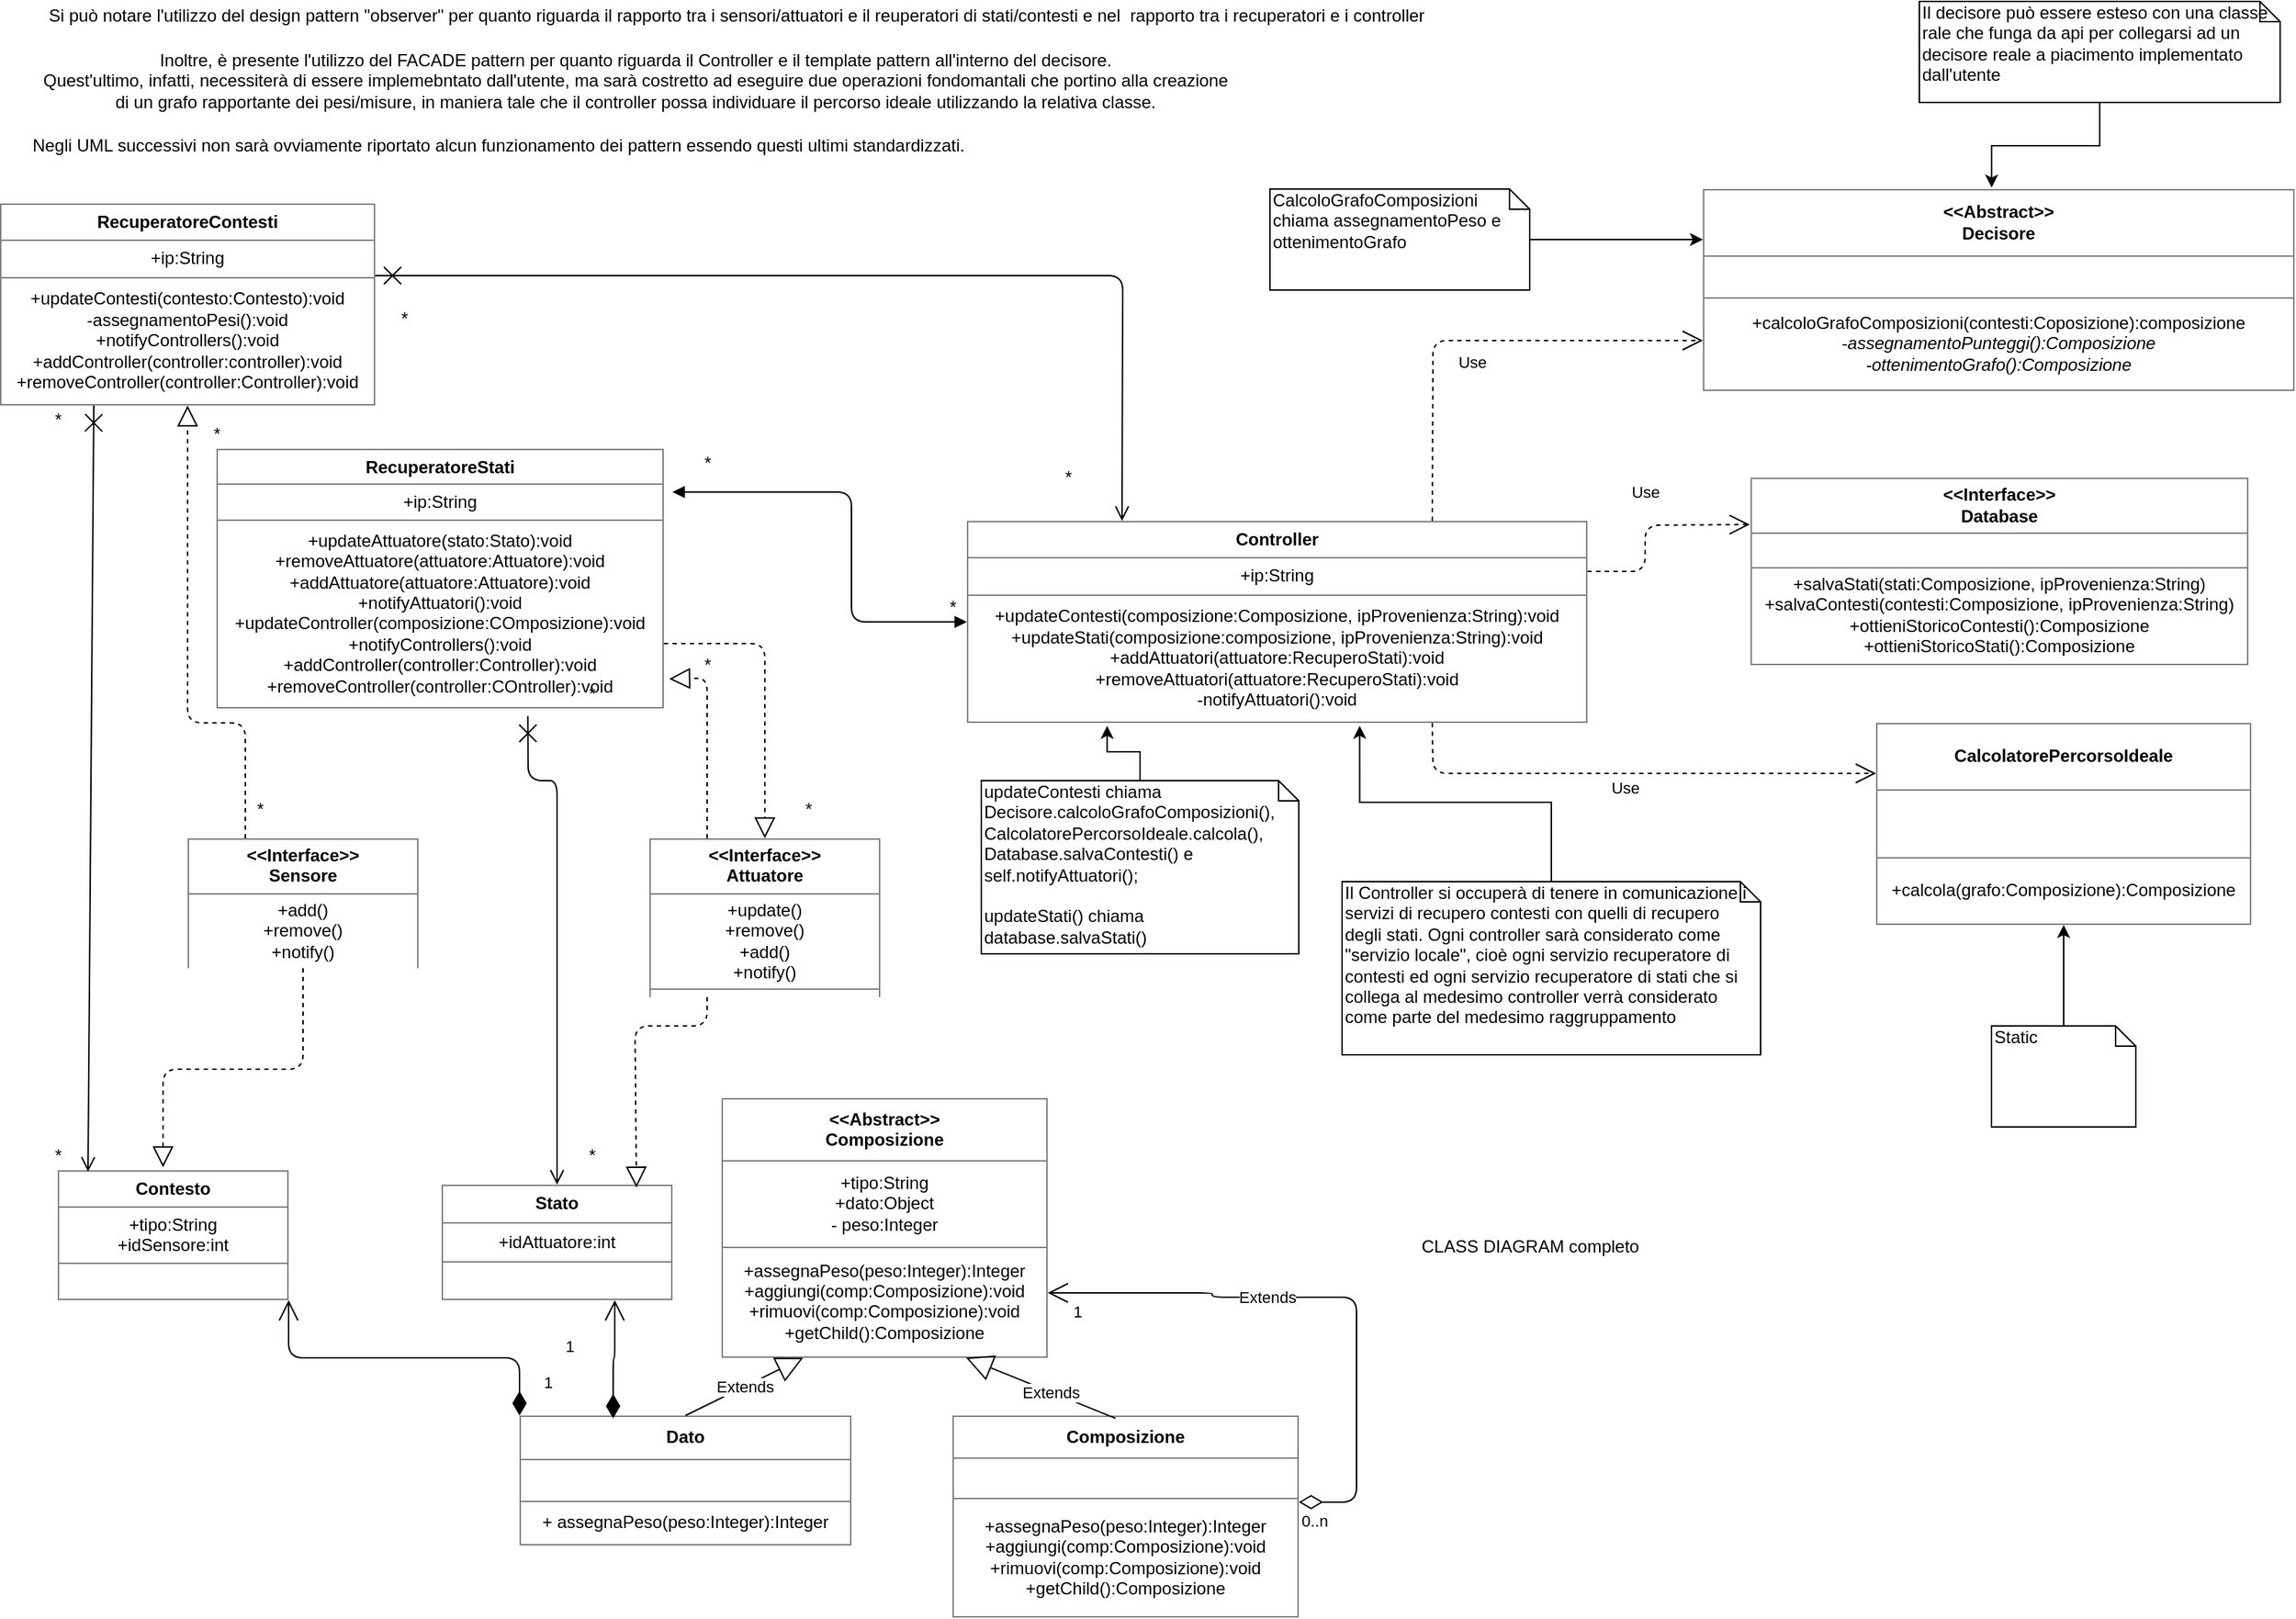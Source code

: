 <mxfile version="13.6.9" type="github" pages="4">
  <diagram id="C5RBs43oDa-KdzZeNtuy" name="Page-1">
    <mxGraphModel dx="1422" dy="-364" grid="1" gridSize="10" guides="1" tooltips="1" connect="1" arrows="1" fold="1" page="1" pageScale="1" pageWidth="1654" pageHeight="1169" math="0" shadow="0">
      <root>
        <mxCell id="WIyWlLk6GJQsqaUBKTNV-0" />
        <mxCell id="WIyWlLk6GJQsqaUBKTNV-1" parent="WIyWlLk6GJQsqaUBKTNV-0" />
        <mxCell id="Dp6MvVSpYbuMeK2W6vsO-2" value="&lt;table style=&quot;width: 100% ; height: 100% ; border-collapse: collapse&quot; width=&quot;100%&quot; cellpadding=&quot;4&quot; border=&quot;1&quot;&gt;&lt;tbody&gt;&lt;tr&gt;&lt;th align=&quot;center&quot;&gt;&amp;lt;&amp;lt;Abstract&amp;gt;&amp;gt;&lt;br&gt;Composizione&lt;br&gt;&lt;/th&gt;&lt;/tr&gt;&lt;tr&gt;&lt;td align=&quot;center&quot;&gt;+tipo:String&lt;br&gt;+dato:Object&lt;br&gt;- peso:Integer&lt;br&gt;&lt;/td&gt;&lt;/tr&gt;&lt;tr&gt;&lt;td align=&quot;center&quot;&gt;+assegnaPeso(peso:Integer):Integer&lt;br&gt;+aggiungi(comp:Composizione):void&lt;br&gt;+rimuovi(comp:Composizione):void&lt;br&gt;+getChild():Composizione&lt;br&gt;&lt;/td&gt;&lt;/tr&gt;&lt;/tbody&gt;&lt;/table&gt;" style="text;html=1;strokeColor=none;fillColor=none;overflow=fill;" parent="WIyWlLk6GJQsqaUBKTNV-1" vertex="1">
          <mxGeometry x="510" y="1940" width="226" height="180" as="geometry" />
        </mxCell>
        <mxCell id="Dp6MvVSpYbuMeK2W6vsO-4" value="&lt;table style=&quot;width: 100% ; height: 100% ; border-collapse: collapse&quot; width=&quot;100%&quot; cellpadding=&quot;4&quot; border=&quot;1&quot;&gt;&lt;tbody&gt;&lt;tr&gt;&lt;th align=&quot;center&quot;&gt;Composizione&lt;br&gt;&lt;/th&gt;&lt;/tr&gt;&lt;tr&gt;&lt;td align=&quot;center&quot;&gt;&lt;br&gt;&lt;/td&gt;&lt;/tr&gt;&lt;tr&gt;&lt;td align=&quot;center&quot;&gt;+assegnaPeso(peso:Integer):Integer&lt;br&gt;+aggiungi(comp:Composizione):void&lt;br&gt;+rimuovi(comp:Composizione):void&lt;br&gt;+getChild():Composizione&lt;/td&gt;&lt;/tr&gt;&lt;/tbody&gt;&lt;/table&gt;" style="text;html=1;strokeColor=none;fillColor=none;overflow=fill;" parent="WIyWlLk6GJQsqaUBKTNV-1" vertex="1">
          <mxGeometry x="670" y="2160" width="240" height="140" as="geometry" />
        </mxCell>
        <mxCell id="Dp6MvVSpYbuMeK2W6vsO-5" value="&lt;table style=&quot;width: 100% ; height: 100% ; border-collapse: collapse&quot; width=&quot;100%&quot; cellpadding=&quot;4&quot; border=&quot;1&quot;&gt;&lt;tbody&gt;&lt;tr&gt;&lt;th align=&quot;center&quot;&gt;Dato&lt;br&gt;&lt;/th&gt;&lt;/tr&gt;&lt;tr&gt;&lt;td align=&quot;center&quot;&gt;&lt;br&gt;&lt;/td&gt;&lt;/tr&gt;&lt;tr&gt;&lt;td align=&quot;center&quot;&gt;+ assegnaPeso(peso:Integer):Integer&lt;br&gt;&lt;/td&gt;&lt;/tr&gt;&lt;/tbody&gt;&lt;/table&gt;" style="text;html=1;strokeColor=none;fillColor=none;overflow=fill;" parent="WIyWlLk6GJQsqaUBKTNV-1" vertex="1">
          <mxGeometry x="370" y="2160" width="230" height="90" as="geometry" />
        </mxCell>
        <mxCell id="Dp6MvVSpYbuMeK2W6vsO-11" value="Extends" style="endArrow=block;endSize=16;endFill=0;html=1;exitX=0.471;exitY=0.014;exitDx=0;exitDy=0;exitPerimeter=0;entryX=0.75;entryY=1;entryDx=0;entryDy=0;" parent="WIyWlLk6GJQsqaUBKTNV-1" source="Dp6MvVSpYbuMeK2W6vsO-4" target="Dp6MvVSpYbuMeK2W6vsO-2" edge="1">
          <mxGeometry x="-0.125" width="160" relative="1" as="geometry">
            <mxPoint x="710" y="2130" as="sourcePoint" />
            <mxPoint x="870" y="2130" as="targetPoint" />
            <mxPoint as="offset" />
          </mxGeometry>
        </mxCell>
        <mxCell id="Dp6MvVSpYbuMeK2W6vsO-12" value="Extends" style="endArrow=block;endSize=16;endFill=0;html=1;entryX=0.25;entryY=1;entryDx=0;entryDy=0;exitX=0.5;exitY=0;exitDx=0;exitDy=0;" parent="WIyWlLk6GJQsqaUBKTNV-1" source="Dp6MvVSpYbuMeK2W6vsO-5" target="Dp6MvVSpYbuMeK2W6vsO-2" edge="1">
          <mxGeometry width="160" relative="1" as="geometry">
            <mxPoint x="430" y="2140" as="sourcePoint" />
            <mxPoint x="590" y="2140" as="targetPoint" />
          </mxGeometry>
        </mxCell>
        <mxCell id="Dp6MvVSpYbuMeK2W6vsO-22" value="&lt;table style=&quot;width: 100% ; height: 100% ; border-collapse: collapse&quot; width=&quot;100%&quot; cellpadding=&quot;4&quot; border=&quot;1&quot;&gt;&lt;tbody&gt;&lt;tr&gt;&lt;th align=&quot;center&quot;&gt;Contesto&lt;br&gt;&lt;/th&gt;&lt;/tr&gt;&lt;tr&gt;&lt;td align=&quot;center&quot;&gt;+tipo:String&lt;br&gt;+idSensore:int&lt;br&gt;&lt;/td&gt;&lt;/tr&gt;&lt;tr&gt;&lt;td align=&quot;center&quot;&gt;&lt;br&gt;&lt;/td&gt;&lt;/tr&gt;&lt;/tbody&gt;&lt;/table&gt;" style="text;html=1;strokeColor=none;fillColor=none;overflow=fill;" parent="WIyWlLk6GJQsqaUBKTNV-1" vertex="1">
          <mxGeometry x="50" y="1990" width="160" height="90" as="geometry" />
        </mxCell>
        <mxCell id="Dp6MvVSpYbuMeK2W6vsO-25" value="Extends" style="endArrow=open;html=1;endSize=12;startArrow=diamondThin;startSize=14;startFill=0;edgeStyle=orthogonalEdgeStyle;entryX=1;entryY=0.75;entryDx=0;entryDy=0;" parent="WIyWlLk6GJQsqaUBKTNV-1" target="Dp6MvVSpYbuMeK2W6vsO-2" edge="1">
          <mxGeometry x="0.223" relative="1" as="geometry">
            <mxPoint x="910" y="2220" as="sourcePoint" />
            <mxPoint x="1070" y="2220" as="targetPoint" />
            <Array as="points">
              <mxPoint x="950" y="2220" />
              <mxPoint x="950" y="2078" />
              <mxPoint x="850" y="2078" />
              <mxPoint x="850" y="2075" />
            </Array>
            <mxPoint as="offset" />
          </mxGeometry>
        </mxCell>
        <mxCell id="Dp6MvVSpYbuMeK2W6vsO-26" value="0..n" style="edgeLabel;resizable=0;html=1;align=left;verticalAlign=top;" parent="Dp6MvVSpYbuMeK2W6vsO-25" connectable="0" vertex="1">
          <mxGeometry x="-1" relative="1" as="geometry" />
        </mxCell>
        <mxCell id="Dp6MvVSpYbuMeK2W6vsO-27" value="1" style="edgeLabel;resizable=0;html=1;align=right;verticalAlign=top;" parent="Dp6MvVSpYbuMeK2W6vsO-25" connectable="0" vertex="1">
          <mxGeometry x="1" relative="1" as="geometry">
            <mxPoint x="24.5" as="offset" />
          </mxGeometry>
        </mxCell>
        <mxCell id="Dp6MvVSpYbuMeK2W6vsO-28" value="1" style="endArrow=open;html=1;endSize=12;startArrow=diamondThin;startSize=14;startFill=1;edgeStyle=orthogonalEdgeStyle;align=left;verticalAlign=bottom;entryX=1;entryY=1;entryDx=0;entryDy=0;exitX=0;exitY=0;exitDx=0;exitDy=0;" parent="WIyWlLk6GJQsqaUBKTNV-1" source="Dp6MvVSpYbuMeK2W6vsO-5" target="Dp6MvVSpYbuMeK2W6vsO-22" edge="1">
          <mxGeometry x="-0.879" y="-15" relative="1" as="geometry">
            <mxPoint x="350" y="2119" as="sourcePoint" />
            <mxPoint x="510" y="2119" as="targetPoint" />
            <mxPoint as="offset" />
          </mxGeometry>
        </mxCell>
        <mxCell id="Dp6MvVSpYbuMeK2W6vsO-49" value="&lt;table style=&quot;width: 100% ; height: 100% ; border-collapse: collapse&quot; width=&quot;100%&quot; cellpadding=&quot;4&quot; border=&quot;1&quot;&gt;&lt;tbody&gt;&lt;tr&gt;&lt;th align=&quot;center&quot;&gt;&amp;lt;&amp;lt;Interface&amp;gt;&amp;gt;&lt;br&gt;Sensore&lt;br&gt;&lt;/th&gt;&lt;/tr&gt;&lt;tr&gt;&lt;td align=&quot;center&quot;&gt;+add()&lt;br&gt;+remove()&lt;br&gt;+notify()&lt;br&gt;&lt;/td&gt;&lt;/tr&gt;&lt;tr&gt;&lt;td align=&quot;center&quot;&gt;&lt;br&gt;&lt;/td&gt;&lt;/tr&gt;&lt;/tbody&gt;&lt;/table&gt;" style="text;html=1;strokeColor=none;fillColor=none;overflow=fill;" parent="WIyWlLk6GJQsqaUBKTNV-1" vertex="1">
          <mxGeometry x="140" y="1760" width="160" height="90" as="geometry" />
        </mxCell>
        <mxCell id="Dp6MvVSpYbuMeK2W6vsO-51" value="" style="endArrow=block;dashed=1;endFill=0;endSize=12;html=1;entryX=0.456;entryY=-0.022;entryDx=0;entryDy=0;entryPerimeter=0;exitX=0.5;exitY=1;exitDx=0;exitDy=0;" parent="WIyWlLk6GJQsqaUBKTNV-1" source="Dp6MvVSpYbuMeK2W6vsO-49" target="Dp6MvVSpYbuMeK2W6vsO-22" edge="1">
          <mxGeometry width="160" relative="1" as="geometry">
            <mxPoint x="90" y="2040" as="sourcePoint" />
            <mxPoint x="190" y="2040" as="targetPoint" />
            <Array as="points">
              <mxPoint x="220" y="1920" />
              <mxPoint x="123" y="1920" />
            </Array>
          </mxGeometry>
        </mxCell>
        <mxCell id="ndI1uFcIVvxZb7R-7Dkx-0" value="&lt;table style=&quot;width: 100% ; height: 100% ; border-collapse: collapse&quot; width=&quot;100%&quot; cellpadding=&quot;4&quot; border=&quot;1&quot;&gt;&lt;tbody&gt;&lt;tr&gt;&lt;th align=&quot;center&quot;&gt;&lt;b&gt;RecuperatoreContesti&lt;/b&gt;&lt;/th&gt;&lt;/tr&gt;&lt;tr&gt;&lt;td align=&quot;center&quot;&gt;+ip:String&lt;br&gt;&lt;/td&gt;&lt;/tr&gt;&lt;tr&gt;&lt;td align=&quot;center&quot;&gt;+updateContesti(contesto:Contesto):void&lt;br&gt;-assegnamentoPesi():void&lt;br&gt;+notifyControllers():void&lt;br&gt;+addController(controller:controller):void&lt;br&gt;+removeController(controller:Controller):void&lt;br&gt;&lt;/td&gt;&lt;/tr&gt;&lt;/tbody&gt;&lt;/table&gt;" style="text;html=1;strokeColor=none;fillColor=none;overflow=fill;" parent="WIyWlLk6GJQsqaUBKTNV-1" vertex="1">
          <mxGeometry x="10" y="1320" width="260" height="140" as="geometry" />
        </mxCell>
        <mxCell id="ndI1uFcIVvxZb7R-7Dkx-1" value="&lt;table style=&quot;width: 100% ; height: 100% ; border-collapse: collapse&quot; width=&quot;100%&quot; cellpadding=&quot;4&quot; border=&quot;1&quot;&gt;&lt;tbody&gt;&lt;tr&gt;&lt;th align=&quot;center&quot;&gt;RecuperatoreStati&lt;/th&gt;&lt;/tr&gt;&lt;tr&gt;&lt;td align=&quot;center&quot;&gt;+ip:String&lt;br&gt;&lt;/td&gt;&lt;/tr&gt;&lt;tr&gt;&lt;td align=&quot;center&quot;&gt;+updateAttuatore(stato:Stato):void&lt;br&gt;+removeAttuatore(attuatore:Attuatore):void&lt;br&gt;+addAttuatore(attuatore:Attuatore):void&lt;br&gt;+notifyAttuatori():void&lt;br&gt;+updateController(composizione:COmposizione):void&lt;br&gt;+notifyControllers():void&lt;br&gt;+addController(controller:Controller):void&lt;br&gt;+removeController(controller:COntroller):void&lt;br&gt;&lt;/td&gt;&lt;/tr&gt;&lt;/tbody&gt;&lt;/table&gt;" style="text;html=1;strokeColor=none;fillColor=none;overflow=fill;" parent="WIyWlLk6GJQsqaUBKTNV-1" vertex="1">
          <mxGeometry x="160" y="1490" width="310" height="180" as="geometry" />
        </mxCell>
        <mxCell id="ndI1uFcIVvxZb7R-7Dkx-12" value="&lt;table style=&quot;width: 100% ; height: 100% ; border-collapse: collapse&quot; width=&quot;100%&quot; cellpadding=&quot;4&quot; border=&quot;1&quot;&gt;&lt;tbody&gt;&lt;tr&gt;&lt;th align=&quot;center&quot;&gt;&amp;lt;&amp;lt;Interface&amp;gt;&amp;gt;&lt;br&gt;Attuatore&lt;br&gt;&lt;/th&gt;&lt;/tr&gt;&lt;tr&gt;&lt;td align=&quot;center&quot;&gt;+update()&lt;br&gt;+remove()&lt;br&gt;+add()&lt;br&gt;+notify()&lt;br&gt;&lt;/td&gt;&lt;/tr&gt;&lt;tr&gt;&lt;td align=&quot;center&quot;&gt;Section 2.1&lt;br&gt;Section 2.2&lt;br&gt;Section 2.3&lt;/td&gt;&lt;/tr&gt;&lt;/tbody&gt;&lt;/table&gt;" style="text;html=1;strokeColor=none;fillColor=none;overflow=fill;" parent="WIyWlLk6GJQsqaUBKTNV-1" vertex="1">
          <mxGeometry x="460" y="1760" width="160" height="110" as="geometry" />
        </mxCell>
        <mxCell id="ndI1uFcIVvxZb7R-7Dkx-13" value="&lt;table style=&quot;width: 100% ; height: 100% ; border-collapse: collapse&quot; width=&quot;100%&quot; cellpadding=&quot;4&quot; border=&quot;1&quot;&gt;&lt;tbody&gt;&lt;tr&gt;&lt;th align=&quot;center&quot;&gt;Stato&lt;/th&gt;&lt;/tr&gt;&lt;tr&gt;&lt;td align=&quot;center&quot;&gt;+idAttuatore:int&lt;br&gt;&lt;/td&gt;&lt;/tr&gt;&lt;tr&gt;&lt;td align=&quot;center&quot;&gt;&lt;br&gt;&lt;/td&gt;&lt;/tr&gt;&lt;/tbody&gt;&lt;/table&gt;" style="text;html=1;strokeColor=none;fillColor=none;overflow=fill;" parent="WIyWlLk6GJQsqaUBKTNV-1" vertex="1">
          <mxGeometry x="316" y="2000" width="160" height="80" as="geometry" />
        </mxCell>
        <mxCell id="ndI1uFcIVvxZb7R-7Dkx-14" value="" style="endArrow=block;dashed=1;endFill=0;endSize=12;html=1;exitX=0.25;exitY=1;exitDx=0;exitDy=0;entryX=0.844;entryY=0.025;entryDx=0;entryDy=0;entryPerimeter=0;" parent="WIyWlLk6GJQsqaUBKTNV-1" source="ndI1uFcIVvxZb7R-7Dkx-12" target="ndI1uFcIVvxZb7R-7Dkx-13" edge="1">
          <mxGeometry width="160" relative="1" as="geometry">
            <mxPoint x="400" y="1830" as="sourcePoint" />
            <mxPoint x="390" y="1920" as="targetPoint" />
            <Array as="points">
              <mxPoint x="500" y="1890" />
              <mxPoint x="450" y="1890" />
            </Array>
          </mxGeometry>
        </mxCell>
        <mxCell id="ndI1uFcIVvxZb7R-7Dkx-15" value="1" style="endArrow=open;html=1;endSize=12;startArrow=diamondThin;startSize=14;startFill=1;edgeStyle=orthogonalEdgeStyle;align=left;verticalAlign=bottom;exitX=0.282;exitY=0.022;exitDx=0;exitDy=0;exitPerimeter=0;entryX=0.75;entryY=1;entryDx=0;entryDy=0;" parent="WIyWlLk6GJQsqaUBKTNV-1" source="Dp6MvVSpYbuMeK2W6vsO-5" target="ndI1uFcIVvxZb7R-7Dkx-13" edge="1">
          <mxGeometry x="-0.046" y="43" relative="1" as="geometry">
            <mxPoint x="410" y="2120" as="sourcePoint" />
            <mxPoint x="570" y="2120" as="targetPoint" />
            <mxPoint x="8" y="-1" as="offset" />
          </mxGeometry>
        </mxCell>
        <mxCell id="ndI1uFcIVvxZb7R-7Dkx-16" value="" style="endArrow=open;startArrow=cross;endFill=0;startFill=0;endSize=8;startSize=10;html=1;entryX=0.5;entryY=0;entryDx=0;entryDy=0;exitX=0.696;exitY=1.029;exitDx=0;exitDy=0;exitPerimeter=0;" parent="WIyWlLk6GJQsqaUBKTNV-1" source="ndI1uFcIVvxZb7R-7Dkx-1" target="ndI1uFcIVvxZb7R-7Dkx-13" edge="1">
          <mxGeometry width="160" relative="1" as="geometry">
            <mxPoint x="330" y="1630" as="sourcePoint" />
            <mxPoint x="400" y="1670" as="targetPoint" />
            <Array as="points">
              <mxPoint x="376" y="1720" />
              <mxPoint x="396" y="1720" />
            </Array>
          </mxGeometry>
        </mxCell>
        <mxCell id="ndI1uFcIVvxZb7R-7Dkx-17" value="" style="endArrow=open;startArrow=cross;endFill=0;startFill=0;endSize=8;startSize=10;html=1;exitX=0.25;exitY=1;exitDx=0;exitDy=0;" parent="WIyWlLk6GJQsqaUBKTNV-1" source="ndI1uFcIVvxZb7R-7Dkx-0" edge="1">
          <mxGeometry width="160" relative="1" as="geometry">
            <mxPoint x="-70" y="1740" as="sourcePoint" />
            <mxPoint x="71" y="1991" as="targetPoint" />
          </mxGeometry>
        </mxCell>
        <mxCell id="ndI1uFcIVvxZb7R-7Dkx-18" value="&lt;table style=&quot;width: 100% ; height: 100% ; border-collapse: collapse&quot; width=&quot;100%&quot; cellpadding=&quot;4&quot; border=&quot;1&quot;&gt;&lt;tbody&gt;&lt;tr&gt;&lt;th align=&quot;center&quot;&gt;Controller&lt;br&gt;&lt;/th&gt;&lt;/tr&gt;&lt;tr&gt;&lt;td align=&quot;center&quot;&gt;+ip:String&lt;br&gt;&lt;/td&gt;&lt;/tr&gt;&lt;tr&gt;&lt;td align=&quot;center&quot;&gt;+updateContesti(composizione:Composizione, ipProvenienza:String):void&lt;br&gt;+updateStati(composizione:composizione, ipProvenienza:String):void&lt;br&gt;+addAttuatori(attuatore:RecuperoStati):void&lt;br&gt;+removeAttuatori(attuatore:RecuperoStati):void&lt;br&gt;-notifyAttuatori():void&lt;br&gt;&lt;/td&gt;&lt;/tr&gt;&lt;/tbody&gt;&lt;/table&gt;" style="text;html=1;strokeColor=none;fillColor=none;overflow=fill;" parent="WIyWlLk6GJQsqaUBKTNV-1" vertex="1">
          <mxGeometry x="680" y="1540" width="430" height="140" as="geometry" />
        </mxCell>
        <mxCell id="ndI1uFcIVvxZb7R-7Dkx-19" value="" style="endArrow=open;startArrow=cross;endFill=0;startFill=0;endSize=8;startSize=10;html=1;entryX=0.25;entryY=0;entryDx=0;entryDy=0;" parent="WIyWlLk6GJQsqaUBKTNV-1" target="ndI1uFcIVvxZb7R-7Dkx-18" edge="1">
          <mxGeometry width="160" relative="1" as="geometry">
            <mxPoint x="270" y="1370" as="sourcePoint" />
            <mxPoint x="410" y="1370" as="targetPoint" />
            <Array as="points">
              <mxPoint x="788" y="1370" />
            </Array>
          </mxGeometry>
        </mxCell>
        <mxCell id="ndI1uFcIVvxZb7R-7Dkx-20" value="" style="endArrow=block;startArrow=block;endFill=1;startFill=1;html=1;entryX=0;entryY=0.5;entryDx=0;entryDy=0;" parent="WIyWlLk6GJQsqaUBKTNV-1" target="ndI1uFcIVvxZb7R-7Dkx-18" edge="1">
          <mxGeometry width="160" relative="1" as="geometry">
            <mxPoint x="476" y="1520" as="sourcePoint" />
            <mxPoint x="636" y="1520" as="targetPoint" />
            <Array as="points">
              <mxPoint x="600" y="1520" />
              <mxPoint x="600" y="1610" />
            </Array>
          </mxGeometry>
        </mxCell>
        <mxCell id="ndI1uFcIVvxZb7R-7Dkx-21" value="&lt;table style=&quot;width: 100% ; height: 100% ; border-collapse: collapse&quot; width=&quot;100%&quot; cellpadding=&quot;4&quot; border=&quot;1&quot;&gt;&lt;tbody&gt;&lt;tr&gt;&lt;th align=&quot;center&quot;&gt;&amp;lt;&amp;lt;Abstract&amp;gt;&amp;gt;&lt;br&gt;Decisore&lt;br&gt;&lt;/th&gt;&lt;/tr&gt;&lt;tr&gt;&lt;td align=&quot;center&quot;&gt;&lt;br&gt;&lt;/td&gt;&lt;/tr&gt;&lt;tr&gt;&lt;td align=&quot;center&quot;&gt;+calcoloGrafoComposizioni(contesti:Coposizione):composizione&lt;br&gt;-&lt;i&gt;assegnamentoPunteggi():Composizione&lt;br&gt;-ottenimentoGrafo():Composizione&lt;/i&gt;&lt;br&gt;&lt;/td&gt;&lt;/tr&gt;&lt;/tbody&gt;&lt;/table&gt;" style="text;html=1;strokeColor=none;fillColor=none;overflow=fill;" parent="WIyWlLk6GJQsqaUBKTNV-1" vertex="1">
          <mxGeometry x="1190" y="1310" width="410" height="140" as="geometry" />
        </mxCell>
        <mxCell id="ndI1uFcIVvxZb7R-7Dkx-22" value="" style="endArrow=block;dashed=1;endFill=0;endSize=12;html=1;exitX=0.25;exitY=0;exitDx=0;exitDy=0;entryX=0.5;entryY=1;entryDx=0;entryDy=0;" parent="WIyWlLk6GJQsqaUBKTNV-1" source="Dp6MvVSpYbuMeK2W6vsO-49" target="ndI1uFcIVvxZb7R-7Dkx-0" edge="1">
          <mxGeometry width="160" relative="1" as="geometry">
            <mxPoint x="190" y="1700" as="sourcePoint" />
            <mxPoint x="350" y="1700" as="targetPoint" />
            <Array as="points">
              <mxPoint x="180" y="1680" />
              <mxPoint x="140" y="1680" />
            </Array>
          </mxGeometry>
        </mxCell>
        <mxCell id="ndI1uFcIVvxZb7R-7Dkx-23" value="" style="endArrow=block;dashed=1;endFill=0;endSize=12;html=1;exitX=0.25;exitY=0;exitDx=0;exitDy=0;entryX=1.012;entryY=0.886;entryDx=0;entryDy=0;entryPerimeter=0;" parent="WIyWlLk6GJQsqaUBKTNV-1" source="ndI1uFcIVvxZb7R-7Dkx-12" target="ndI1uFcIVvxZb7R-7Dkx-1" edge="1">
          <mxGeometry width="160" relative="1" as="geometry">
            <mxPoint x="470" y="1700" as="sourcePoint" />
            <mxPoint x="510" y="1610" as="targetPoint" />
            <Array as="points">
              <mxPoint x="500" y="1720" />
              <mxPoint x="500" y="1649" />
            </Array>
          </mxGeometry>
        </mxCell>
        <mxCell id="ndI1uFcIVvxZb7R-7Dkx-24" value="" style="endArrow=block;dashed=1;endFill=0;endSize=12;html=1;exitX=1;exitY=0.75;exitDx=0;exitDy=0;entryX=0.5;entryY=0;entryDx=0;entryDy=0;" parent="WIyWlLk6GJQsqaUBKTNV-1" source="ndI1uFcIVvxZb7R-7Dkx-1" target="ndI1uFcIVvxZb7R-7Dkx-12" edge="1">
          <mxGeometry width="160" relative="1" as="geometry">
            <mxPoint x="490" y="1620" as="sourcePoint" />
            <mxPoint x="650" y="1620" as="targetPoint" />
            <Array as="points">
              <mxPoint x="540" y="1625" />
            </Array>
          </mxGeometry>
        </mxCell>
        <mxCell id="ndI1uFcIVvxZb7R-7Dkx-27" style="edgeStyle=orthogonalEdgeStyle;rounded=0;orthogonalLoop=1;jettySize=auto;html=1;exitX=0.5;exitY=0;exitDx=0;exitDy=0;exitPerimeter=0;entryX=0.226;entryY=1.014;entryDx=0;entryDy=0;entryPerimeter=0;" parent="WIyWlLk6GJQsqaUBKTNV-1" source="ndI1uFcIVvxZb7R-7Dkx-26" target="ndI1uFcIVvxZb7R-7Dkx-18" edge="1">
          <mxGeometry relative="1" as="geometry" />
        </mxCell>
        <mxCell id="ndI1uFcIVvxZb7R-7Dkx-26" value="&lt;div&gt;updateContesti chiama Decisore.calcoloGrafoComposizioni(), CalcolatorePercorsoIdeale.calcola(), Database.salvaContesti() e self.notifyAttuatori();&lt;/div&gt;&lt;div&gt;&lt;br&gt;&lt;/div&gt;&lt;div&gt;updateStati() chiama database.salvaStati()&lt;/div&gt;&lt;div&gt;&lt;br&gt;&lt;/div&gt;" style="shape=note;whiteSpace=wrap;html=1;size=14;verticalAlign=top;align=left;spacingTop=-6;" parent="WIyWlLk6GJQsqaUBKTNV-1" vertex="1">
          <mxGeometry x="690" y="1720" width="220" height="120" as="geometry" />
        </mxCell>
        <mxCell id="ndI1uFcIVvxZb7R-7Dkx-29" value="&lt;table style=&quot;width: 100% ; height: 100% ; border-collapse: collapse&quot; width=&quot;100%&quot; cellpadding=&quot;4&quot; border=&quot;1&quot;&gt;&lt;tbody&gt;&lt;tr&gt;&lt;th align=&quot;center&quot;&gt;&amp;lt;&amp;lt;Interface&amp;gt;&amp;gt;&lt;br&gt;Database&lt;br&gt;&lt;/th&gt;&lt;/tr&gt;&lt;tr&gt;&lt;td align=&quot;center&quot;&gt;&lt;br&gt;&lt;/td&gt;&lt;/tr&gt;&lt;tr&gt;&lt;td align=&quot;center&quot;&gt;+salvaStati(stati:Composizione, ipProvenienza:String)&lt;br&gt;+salvaContesti(contesti:Composizione, ipProvenienza:String)&lt;br&gt;+ottieniStoricoContesti():Composizione&lt;br&gt;+ottieniStoricoStati():Composizione&lt;br&gt;&lt;/td&gt;&lt;/tr&gt;&lt;/tbody&gt;&lt;/table&gt;" style="text;html=1;strokeColor=none;fillColor=none;overflow=fill;" parent="WIyWlLk6GJQsqaUBKTNV-1" vertex="1">
          <mxGeometry x="1222.5" y="1510" width="345" height="130" as="geometry" />
        </mxCell>
        <mxCell id="ndI1uFcIVvxZb7R-7Dkx-30" value="&lt;table style=&quot;width: 100% ; height: 100% ; border-collapse: collapse&quot; width=&quot;100%&quot; cellpadding=&quot;4&quot; border=&quot;1&quot;&gt;&lt;tbody&gt;&lt;tr&gt;&lt;th align=&quot;center&quot;&gt;CalcolatorePercorsoIdeale&lt;br&gt;&lt;/th&gt;&lt;/tr&gt;&lt;tr&gt;&lt;td align=&quot;center&quot;&gt;&lt;br&gt;&lt;/td&gt;&lt;/tr&gt;&lt;tr&gt;&lt;td align=&quot;center&quot;&gt;+calcola(grafo:Composizione):Composizione&lt;br&gt;&lt;/td&gt;&lt;/tr&gt;&lt;/tbody&gt;&lt;/table&gt;" style="text;html=1;strokeColor=none;fillColor=none;overflow=fill;" parent="WIyWlLk6GJQsqaUBKTNV-1" vertex="1">
          <mxGeometry x="1310" y="1680" width="260" height="140" as="geometry" />
        </mxCell>
        <mxCell id="ndI1uFcIVvxZb7R-7Dkx-32" value="Use" style="endArrow=open;endSize=12;dashed=1;html=1;exitX=0.75;exitY=0;exitDx=0;exitDy=0;entryX=0;entryY=0.75;entryDx=0;entryDy=0;" parent="WIyWlLk6GJQsqaUBKTNV-1" source="ndI1uFcIVvxZb7R-7Dkx-18" target="ndI1uFcIVvxZb7R-7Dkx-21" edge="1">
          <mxGeometry x="-0.294" y="-27" width="160" relative="1" as="geometry">
            <mxPoint x="960" y="1450" as="sourcePoint" />
            <mxPoint x="1120" y="1450" as="targetPoint" />
            <Array as="points">
              <mxPoint x="1003" y="1415" />
            </Array>
            <mxPoint as="offset" />
          </mxGeometry>
        </mxCell>
        <mxCell id="ndI1uFcIVvxZb7R-7Dkx-33" value="Use" style="endArrow=open;endSize=12;dashed=1;html=1;exitX=0.75;exitY=1;exitDx=0;exitDy=0;entryX=0;entryY=0.25;entryDx=0;entryDy=0;" parent="WIyWlLk6GJQsqaUBKTNV-1" source="ndI1uFcIVvxZb7R-7Dkx-18" target="ndI1uFcIVvxZb7R-7Dkx-30" edge="1">
          <mxGeometry x="-0.014" y="-10" width="160" relative="1" as="geometry">
            <mxPoint x="1020" y="1720" as="sourcePoint" />
            <mxPoint x="1180" y="1720" as="targetPoint" />
            <Array as="points">
              <mxPoint x="1003" y="1715" />
            </Array>
            <mxPoint as="offset" />
          </mxGeometry>
        </mxCell>
        <mxCell id="ndI1uFcIVvxZb7R-7Dkx-34" value="Use" style="endArrow=open;endSize=12;dashed=1;html=1;exitX=1;exitY=0.25;exitDx=0;exitDy=0;entryX=0;entryY=0.25;entryDx=0;entryDy=0;" parent="WIyWlLk6GJQsqaUBKTNV-1" source="ndI1uFcIVvxZb7R-7Dkx-18" target="ndI1uFcIVvxZb7R-7Dkx-29" edge="1">
          <mxGeometry x="-0.001" y="23" width="160" relative="1" as="geometry">
            <mxPoint x="1040" y="1510" as="sourcePoint" />
            <mxPoint x="1200" y="1510" as="targetPoint" />
            <Array as="points">
              <mxPoint x="1150" y="1575" />
              <mxPoint x="1150" y="1543" />
            </Array>
            <mxPoint as="offset" />
          </mxGeometry>
        </mxCell>
        <mxCell id="ndI1uFcIVvxZb7R-7Dkx-36" style="edgeStyle=orthogonalEdgeStyle;rounded=0;orthogonalLoop=1;jettySize=auto;html=1;entryX=0;entryY=0.25;entryDx=0;entryDy=0;" parent="WIyWlLk6GJQsqaUBKTNV-1" source="ndI1uFcIVvxZb7R-7Dkx-35" target="ndI1uFcIVvxZb7R-7Dkx-21" edge="1">
          <mxGeometry relative="1" as="geometry" />
        </mxCell>
        <mxCell id="ndI1uFcIVvxZb7R-7Dkx-35" value="CalcoloGrafoComposizioni chiama assegnamentoPeso e ottenimentoGrafo" style="shape=note;whiteSpace=wrap;html=1;size=14;verticalAlign=top;align=left;spacingTop=-6;" parent="WIyWlLk6GJQsqaUBKTNV-1" vertex="1">
          <mxGeometry x="890" y="1310" width="180" height="70" as="geometry" />
        </mxCell>
        <mxCell id="ndI1uFcIVvxZb7R-7Dkx-38" style="edgeStyle=orthogonalEdgeStyle;rounded=0;orthogonalLoop=1;jettySize=auto;html=1;entryX=0.633;entryY=1.014;entryDx=0;entryDy=0;entryPerimeter=0;" parent="WIyWlLk6GJQsqaUBKTNV-1" source="ndI1uFcIVvxZb7R-7Dkx-37" target="ndI1uFcIVvxZb7R-7Dkx-18" edge="1">
          <mxGeometry relative="1" as="geometry" />
        </mxCell>
        <mxCell id="ndI1uFcIVvxZb7R-7Dkx-37" value="Il Controller si occuperà di tenere in comunicazione i servizi di recupero contesti con quelli di recupero degli stati. Ogni controller sarà considerato come &quot;servizio locale&quot;, cioè ogni servizio recuperatore di contesti ed ogni servizio recuperatore di stati che si collega al medesimo controller verrà considerato come parte del medesimo raggruppamento" style="shape=note;whiteSpace=wrap;html=1;size=14;verticalAlign=top;align=left;spacingTop=-6;" parent="WIyWlLk6GJQsqaUBKTNV-1" vertex="1">
          <mxGeometry x="940" y="1790" width="290" height="120" as="geometry" />
        </mxCell>
        <mxCell id="ndI1uFcIVvxZb7R-7Dkx-40" style="edgeStyle=orthogonalEdgeStyle;rounded=0;orthogonalLoop=1;jettySize=auto;html=1;entryX=0.488;entryY=-0.007;entryDx=0;entryDy=0;entryPerimeter=0;" parent="WIyWlLk6GJQsqaUBKTNV-1" source="ndI1uFcIVvxZb7R-7Dkx-39" target="ndI1uFcIVvxZb7R-7Dkx-21" edge="1">
          <mxGeometry relative="1" as="geometry" />
        </mxCell>
        <mxCell id="ndI1uFcIVvxZb7R-7Dkx-39" value="Il decisore può essere esteso con una classe rale che funga da api per collegarsi ad un decisore reale a piacimento implementato dall&#39;utente" style="shape=note;whiteSpace=wrap;html=1;size=14;verticalAlign=top;align=left;spacingTop=-6;" parent="WIyWlLk6GJQsqaUBKTNV-1" vertex="1">
          <mxGeometry x="1340" y="1180" width="250" height="70" as="geometry" />
        </mxCell>
        <mxCell id="c-raRDEKKhjxn3rfrex0-1" style="edgeStyle=orthogonalEdgeStyle;rounded=0;orthogonalLoop=1;jettySize=auto;html=1;entryX=0.5;entryY=1;entryDx=0;entryDy=0;" parent="WIyWlLk6GJQsqaUBKTNV-1" source="c-raRDEKKhjxn3rfrex0-0" target="ndI1uFcIVvxZb7R-7Dkx-30" edge="1">
          <mxGeometry relative="1" as="geometry" />
        </mxCell>
        <mxCell id="c-raRDEKKhjxn3rfrex0-0" value="Static" style="shape=note;whiteSpace=wrap;html=1;size=14;verticalAlign=top;align=left;spacingTop=-6;" parent="WIyWlLk6GJQsqaUBKTNV-1" vertex="1">
          <mxGeometry x="1390" y="1890" width="100" height="70" as="geometry" />
        </mxCell>
        <mxCell id="OzjkkR5l2p39zToK4pCS-0" value="&lt;div&gt;CLASS DIAGRAM completo&lt;/div&gt;&lt;div&gt;&lt;br&gt;&lt;/div&gt;" style="text;html=1;align=center;verticalAlign=middle;resizable=0;points=[];autosize=1;" parent="WIyWlLk6GJQsqaUBKTNV-1" vertex="1">
          <mxGeometry x="985" y="2035" width="170" height="30" as="geometry" />
        </mxCell>
        <mxCell id="FWjQx-l_E2E1eGjO0J7R-0" value="*" style="text;html=1;align=center;verticalAlign=middle;resizable=0;points=[];autosize=1;" parent="WIyWlLk6GJQsqaUBKTNV-1" vertex="1">
          <mxGeometry x="150" y="1470" width="20" height="20" as="geometry" />
        </mxCell>
        <mxCell id="FWjQx-l_E2E1eGjO0J7R-1" value="*" style="text;html=1;align=center;verticalAlign=middle;resizable=0;points=[];autosize=1;" parent="WIyWlLk6GJQsqaUBKTNV-1" vertex="1">
          <mxGeometry x="180" y="1730" width="20" height="20" as="geometry" />
        </mxCell>
        <mxCell id="FWjQx-l_E2E1eGjO0J7R-2" value="*" style="text;html=1;align=center;verticalAlign=middle;resizable=0;points=[];autosize=1;" parent="WIyWlLk6GJQsqaUBKTNV-1" vertex="1">
          <mxGeometry x="40" y="1460" width="20" height="20" as="geometry" />
        </mxCell>
        <mxCell id="FWjQx-l_E2E1eGjO0J7R-3" value="*" style="text;html=1;align=center;verticalAlign=middle;resizable=0;points=[];autosize=1;" parent="WIyWlLk6GJQsqaUBKTNV-1" vertex="1">
          <mxGeometry x="40" y="1970" width="20" height="20" as="geometry" />
        </mxCell>
        <mxCell id="FWjQx-l_E2E1eGjO0J7R-4" value="*" style="text;html=1;align=center;verticalAlign=middle;resizable=0;points=[];autosize=1;" parent="WIyWlLk6GJQsqaUBKTNV-1" vertex="1">
          <mxGeometry x="410" y="1650" width="20" height="20" as="geometry" />
        </mxCell>
        <mxCell id="FWjQx-l_E2E1eGjO0J7R-5" value="*" style="text;html=1;align=center;verticalAlign=middle;resizable=0;points=[];autosize=1;" parent="WIyWlLk6GJQsqaUBKTNV-1" vertex="1">
          <mxGeometry x="410" y="1970" width="20" height="20" as="geometry" />
        </mxCell>
        <mxCell id="FWjQx-l_E2E1eGjO0J7R-6" value="*" style="text;html=1;align=center;verticalAlign=middle;resizable=0;points=[];autosize=1;" parent="WIyWlLk6GJQsqaUBKTNV-1" vertex="1">
          <mxGeometry x="490" y="1630" width="20" height="20" as="geometry" />
        </mxCell>
        <mxCell id="FWjQx-l_E2E1eGjO0J7R-7" value="*" style="text;html=1;align=center;verticalAlign=middle;resizable=0;points=[];autosize=1;" parent="WIyWlLk6GJQsqaUBKTNV-1" vertex="1">
          <mxGeometry x="560" y="1730" width="20" height="20" as="geometry" />
        </mxCell>
        <mxCell id="FWjQx-l_E2E1eGjO0J7R-8" value="*" style="text;html=1;align=center;verticalAlign=middle;resizable=0;points=[];autosize=1;" parent="WIyWlLk6GJQsqaUBKTNV-1" vertex="1">
          <mxGeometry x="280" y="1390" width="20" height="20" as="geometry" />
        </mxCell>
        <mxCell id="FWjQx-l_E2E1eGjO0J7R-9" value="*" style="text;html=1;align=center;verticalAlign=middle;resizable=0;points=[];autosize=1;" parent="WIyWlLk6GJQsqaUBKTNV-1" vertex="1">
          <mxGeometry x="740" y="1500" width="20" height="20" as="geometry" />
        </mxCell>
        <mxCell id="FWjQx-l_E2E1eGjO0J7R-10" value="*" style="text;html=1;align=center;verticalAlign=middle;resizable=0;points=[];autosize=1;" parent="WIyWlLk6GJQsqaUBKTNV-1" vertex="1">
          <mxGeometry x="490" y="1490" width="20" height="20" as="geometry" />
        </mxCell>
        <mxCell id="FWjQx-l_E2E1eGjO0J7R-11" value="*" style="text;html=1;align=center;verticalAlign=middle;resizable=0;points=[];autosize=1;" parent="WIyWlLk6GJQsqaUBKTNV-1" vertex="1">
          <mxGeometry x="660" y="1590" width="20" height="20" as="geometry" />
        </mxCell>
        <mxCell id="FWjQx-l_E2E1eGjO0J7R-12" value="Si può notare l&#39;utilizzo del design pattern &quot;observer&quot; per quanto riguarda il rapporto tra i sensori/attuatori e il reuperatori di stati/contesti e nel&amp;nbsp; rapporto tra i recuperatori e i controller " style="text;html=1;align=center;verticalAlign=middle;resizable=0;points=[];autosize=1;" parent="WIyWlLk6GJQsqaUBKTNV-1" vertex="1">
          <mxGeometry x="10" y="1180" width="1020" height="20" as="geometry" />
        </mxCell>
        <mxCell id="FWjQx-l_E2E1eGjO0J7R-13" value="&lt;div&gt;Inoltre, è presente l&#39;utilizzo del FACADE pattern per quanto riguarda il Controller e il template pattern all&#39;interno del decisore. &lt;br&gt;&lt;/div&gt;&lt;div&gt;Quest&#39;ultimo, infatti, necessiterà di essere implemebntato dall&#39;utente, ma sarà costretto ad eseguire due operazioni fondomantali che portino alla creazione&lt;br&gt;di un grafo rapportante dei pesi/misure, in maniera tale che il controller possa individuare il percorso ideale utilizzando la relativa classe.&lt;br&gt;&lt;/div&gt;" style="text;html=1;align=center;verticalAlign=middle;resizable=0;points=[];autosize=1;" parent="WIyWlLk6GJQsqaUBKTNV-1" vertex="1">
          <mxGeometry x="10" y="1210" width="880" height="50" as="geometry" />
        </mxCell>
        <mxCell id="FWjQx-l_E2E1eGjO0J7R-14" value="Negli UML successivi non sarà ovviamente riportato alcun funzionamento dei pattern essendo questi ultimi standardizzati." style="text;html=1;align=center;verticalAlign=middle;resizable=0;points=[];autosize=1;" parent="WIyWlLk6GJQsqaUBKTNV-1" vertex="1">
          <mxGeometry x="10" y="1270" width="690" height="20" as="geometry" />
        </mxCell>
      </root>
    </mxGraphModel>
  </diagram>
  <diagram id="hvOVDtf0bOY5Uqaqx2Np" name="Page-2">
    <mxGraphModel dx="1422" dy="805" grid="1" gridSize="10" guides="1" tooltips="1" connect="1" arrows="1" fold="1" page="1" pageScale="1" pageWidth="827" pageHeight="1169" math="0" shadow="0">
      <root>
        <mxCell id="g7u6mpnRc3hWR77MVMvJ-0" />
        <mxCell id="g7u6mpnRc3hWR77MVMvJ-1" parent="g7u6mpnRc3hWR77MVMvJ-0" />
        <mxCell id="g7u6mpnRc3hWR77MVMvJ-2" value="Sensore" style="shape=umlActor;verticalLabelPosition=bottom;verticalAlign=top;html=1;" parent="g7u6mpnRc3hWR77MVMvJ-1" vertex="1">
          <mxGeometry x="110" y="40" width="30" height="60" as="geometry" />
        </mxCell>
        <mxCell id="g7u6mpnRc3hWR77MVMvJ-3" value="Attuatore" style="shape=umlActor;verticalLabelPosition=bottom;verticalAlign=top;html=1;" parent="g7u6mpnRc3hWR77MVMvJ-1" vertex="1">
          <mxGeometry x="110" y="310" width="30" height="60" as="geometry" />
        </mxCell>
        <mxCell id="g7u6mpnRc3hWR77MVMvJ-4" value="Sistema" style="shape=umlActor;verticalLabelPosition=bottom;verticalAlign=top;html=1;" parent="g7u6mpnRc3hWR77MVMvJ-1" vertex="1">
          <mxGeometry x="560" y="170" width="30" height="60" as="geometry" />
        </mxCell>
        <mxCell id="g7u6mpnRc3hWR77MVMvJ-5" value="Raccoglie Dato" style="ellipse;whiteSpace=wrap;html=1;" parent="g7u6mpnRc3hWR77MVMvJ-1" vertex="1">
          <mxGeometry x="230" y="10" width="140" height="70" as="geometry" />
        </mxCell>
        <mxCell id="g7u6mpnRc3hWR77MVMvJ-6" value="Aggiorna Contesto" style="ellipse;whiteSpace=wrap;html=1;" parent="g7u6mpnRc3hWR77MVMvJ-1" vertex="1">
          <mxGeometry x="300" y="100" width="140" height="70" as="geometry" />
        </mxCell>
        <mxCell id="g7u6mpnRc3hWR77MVMvJ-7" value="Raggruppa e confronta i contesti" style="ellipse;whiteSpace=wrap;html=1;" parent="g7u6mpnRc3hWR77MVMvJ-1" vertex="1">
          <mxGeometry x="130" y="160" width="160" height="70" as="geometry" />
        </mxCell>
        <mxCell id="g7u6mpnRc3hWR77MVMvJ-8" value="Aggiorna Attuatori" style="ellipse;whiteSpace=wrap;html=1;" parent="g7u6mpnRc3hWR77MVMvJ-1" vertex="1">
          <mxGeometry x="270" y="290" width="140" height="70" as="geometry" />
        </mxCell>
        <mxCell id="g7u6mpnRc3hWR77MVMvJ-9" value="Attua valori indicati" style="ellipse;whiteSpace=wrap;html=1;" parent="g7u6mpnRc3hWR77MVMvJ-1" vertex="1">
          <mxGeometry x="220" y="390" width="140" height="70" as="geometry" />
        </mxCell>
        <mxCell id="g7u6mpnRc3hWR77MVMvJ-10" value="" style="endArrow=none;html=1;entryX=0;entryY=0.5;entryDx=0;entryDy=0;exitX=1;exitY=0.333;exitDx=0;exitDy=0;exitPerimeter=0;" parent="g7u6mpnRc3hWR77MVMvJ-1" source="g7u6mpnRc3hWR77MVMvJ-2" target="g7u6mpnRc3hWR77MVMvJ-5" edge="1">
          <mxGeometry width="50" height="50" relative="1" as="geometry">
            <mxPoint x="150" y="80" as="sourcePoint" />
            <mxPoint x="200" y="30" as="targetPoint" />
          </mxGeometry>
        </mxCell>
        <mxCell id="g7u6mpnRc3hWR77MVMvJ-11" value="" style="endArrow=none;html=1;exitX=0.5;exitY=0.5;exitDx=0;exitDy=0;exitPerimeter=0;" parent="g7u6mpnRc3hWR77MVMvJ-1" source="g7u6mpnRc3hWR77MVMvJ-2" target="g7u6mpnRc3hWR77MVMvJ-6" edge="1">
          <mxGeometry width="50" height="50" relative="1" as="geometry">
            <mxPoint x="180" y="140" as="sourcePoint" />
            <mxPoint x="230" y="90" as="targetPoint" />
          </mxGeometry>
        </mxCell>
        <mxCell id="g7u6mpnRc3hWR77MVMvJ-12" value="" style="endArrow=none;html=1;entryX=0.25;entryY=0.1;entryDx=0;entryDy=0;entryPerimeter=0;exitX=1;exitY=0.5;exitDx=0;exitDy=0;" parent="g7u6mpnRc3hWR77MVMvJ-1" source="g7u6mpnRc3hWR77MVMvJ-6" target="g7u6mpnRc3hWR77MVMvJ-4" edge="1">
          <mxGeometry width="50" height="50" relative="1" as="geometry">
            <mxPoint x="490" y="190" as="sourcePoint" />
            <mxPoint x="540" y="140" as="targetPoint" />
          </mxGeometry>
        </mxCell>
        <mxCell id="g7u6mpnRc3hWR77MVMvJ-13" value="" style="endArrow=none;html=1;entryX=0;entryY=0.333;entryDx=0;entryDy=0;entryPerimeter=0;exitX=1;exitY=0.5;exitDx=0;exitDy=0;" parent="g7u6mpnRc3hWR77MVMvJ-1" source="g7u6mpnRc3hWR77MVMvJ-7" target="g7u6mpnRc3hWR77MVMvJ-4" edge="1">
          <mxGeometry width="50" height="50" relative="1" as="geometry">
            <mxPoint x="520" y="330" as="sourcePoint" />
            <mxPoint x="570" y="280" as="targetPoint" />
          </mxGeometry>
        </mxCell>
        <mxCell id="g7u6mpnRc3hWR77MVMvJ-14" value="" style="endArrow=none;html=1;entryX=0;entryY=1;entryDx=0;entryDy=0;entryPerimeter=0;exitX=1;exitY=0.5;exitDx=0;exitDy=0;" parent="g7u6mpnRc3hWR77MVMvJ-1" source="g7u6mpnRc3hWR77MVMvJ-8" target="g7u6mpnRc3hWR77MVMvJ-4" edge="1">
          <mxGeometry width="50" height="50" relative="1" as="geometry">
            <mxPoint x="460" y="350" as="sourcePoint" />
            <mxPoint x="510" y="300" as="targetPoint" />
          </mxGeometry>
        </mxCell>
        <mxCell id="g7u6mpnRc3hWR77MVMvJ-15" value="" style="endArrow=none;html=1;entryX=0;entryY=0.5;entryDx=0;entryDy=0;exitX=1;exitY=0.333;exitDx=0;exitDy=0;exitPerimeter=0;" parent="g7u6mpnRc3hWR77MVMvJ-1" source="g7u6mpnRc3hWR77MVMvJ-3" target="g7u6mpnRc3hWR77MVMvJ-8" edge="1">
          <mxGeometry width="50" height="50" relative="1" as="geometry">
            <mxPoint x="180" y="360" as="sourcePoint" />
            <mxPoint x="230" y="310" as="targetPoint" />
          </mxGeometry>
        </mxCell>
        <mxCell id="g7u6mpnRc3hWR77MVMvJ-16" value="" style="endArrow=none;html=1;entryX=0;entryY=0.5;entryDx=0;entryDy=0;exitX=1;exitY=1;exitDx=0;exitDy=0;exitPerimeter=0;" parent="g7u6mpnRc3hWR77MVMvJ-1" source="g7u6mpnRc3hWR77MVMvJ-3" target="g7u6mpnRc3hWR77MVMvJ-9" edge="1">
          <mxGeometry width="50" height="50" relative="1" as="geometry">
            <mxPoint x="160" y="430" as="sourcePoint" />
            <mxPoint x="210" y="380" as="targetPoint" />
          </mxGeometry>
        </mxCell>
        <mxCell id="g7u6mpnRc3hWR77MVMvJ-21" value="" style="endArrow=block;dashed=1;endFill=0;endSize=12;html=1;exitX=1.014;exitY=0.614;exitDx=0;exitDy=0;exitPerimeter=0;entryX=1;entryY=1;entryDx=0;entryDy=0;" parent="g7u6mpnRc3hWR77MVMvJ-1" source="g7u6mpnRc3hWR77MVMvJ-9" target="g7u6mpnRc3hWR77MVMvJ-8" edge="1">
          <mxGeometry width="160" relative="1" as="geometry">
            <mxPoint x="370" y="430" as="sourcePoint" />
            <mxPoint x="530" y="430" as="targetPoint" />
            <Array as="points">
              <mxPoint x="389" y="433" />
            </Array>
          </mxGeometry>
        </mxCell>
        <mxCell id="g7u6mpnRc3hWR77MVMvJ-22" value="&amp;lt;&amp;lt;Include&amp;gt;&amp;gt;" style="text;html=1;align=center;verticalAlign=middle;resizable=0;points=[];autosize=1;" parent="g7u6mpnRc3hWR77MVMvJ-1" vertex="1">
          <mxGeometry x="390" y="410" width="80" height="20" as="geometry" />
        </mxCell>
        <mxCell id="g7u6mpnRc3hWR77MVMvJ-23" value="" style="endArrow=block;dashed=1;endFill=0;endSize=12;html=1;exitX=0.5;exitY=0;exitDx=0;exitDy=0;entryX=1;entryY=1;entryDx=0;entryDy=0;" parent="g7u6mpnRc3hWR77MVMvJ-1" source="g7u6mpnRc3hWR77MVMvJ-6" target="g7u6mpnRc3hWR77MVMvJ-5" edge="1">
          <mxGeometry width="160" relative="1" as="geometry">
            <mxPoint x="390" y="90" as="sourcePoint" />
            <mxPoint x="550" y="90" as="targetPoint" />
            <Array as="points">
              <mxPoint x="370" y="70" />
            </Array>
          </mxGeometry>
        </mxCell>
        <mxCell id="g7u6mpnRc3hWR77MVMvJ-24" value="&lt;div&gt;&amp;lt;&amp;lt;include&amp;gt;&amp;gt;&lt;/div&gt;&lt;div&gt;&lt;br&gt;&lt;/div&gt;" style="text;html=1;align=center;verticalAlign=middle;resizable=0;points=[];autosize=1;" parent="g7u6mpnRc3hWR77MVMvJ-1" vertex="1">
          <mxGeometry x="370" y="70" width="80" height="30" as="geometry" />
        </mxCell>
        <mxCell id="g7u6mpnRc3hWR77MVMvJ-25" value="Individua Valori migliori da attuare" style="ellipse;whiteSpace=wrap;html=1;" parent="g7u6mpnRc3hWR77MVMvJ-1" vertex="1">
          <mxGeometry x="290" y="210" width="140" height="70" as="geometry" />
        </mxCell>
        <mxCell id="g7u6mpnRc3hWR77MVMvJ-27" value="" style="endArrow=none;html=1;exitX=1;exitY=0.5;exitDx=0;exitDy=0;entryX=0.5;entryY=0.5;entryDx=0;entryDy=0;entryPerimeter=0;" parent="g7u6mpnRc3hWR77MVMvJ-1" source="g7u6mpnRc3hWR77MVMvJ-25" target="g7u6mpnRc3hWR77MVMvJ-4" edge="1">
          <mxGeometry width="50" height="50" relative="1" as="geometry">
            <mxPoint x="460" y="260" as="sourcePoint" />
            <mxPoint x="510" y="210" as="targetPoint" />
          </mxGeometry>
        </mxCell>
        <mxCell id="g7u6mpnRc3hWR77MVMvJ-29" value="Ambiente" style="ellipse;whiteSpace=wrap;html=1;" parent="g7u6mpnRc3hWR77MVMvJ-1" vertex="1">
          <mxGeometry x="300" y="550" width="140" height="70" as="geometry" />
        </mxCell>
        <mxCell id="g7u6mpnRc3hWR77MVMvJ-30" value="Musica 1" style="ellipse;whiteSpace=wrap;html=1;" parent="g7u6mpnRc3hWR77MVMvJ-1" vertex="1">
          <mxGeometry x="100" y="670" width="140" height="70" as="geometry" />
        </mxCell>
        <mxCell id="g7u6mpnRc3hWR77MVMvJ-31" value="Musica 2" style="ellipse;whiteSpace=wrap;html=1;" parent="g7u6mpnRc3hWR77MVMvJ-1" vertex="1">
          <mxGeometry x="310" y="670" width="140" height="70" as="geometry" />
        </mxCell>
        <mxCell id="g7u6mpnRc3hWR77MVMvJ-32" value="Musica 3" style="ellipse;whiteSpace=wrap;html=1;" parent="g7u6mpnRc3hWR77MVMvJ-1" vertex="1">
          <mxGeometry x="540" y="670" width="140" height="70" as="geometry" />
        </mxCell>
        <mxCell id="g7u6mpnRc3hWR77MVMvJ-33" value="Frgranza 1" style="ellipse;whiteSpace=wrap;html=1;" parent="g7u6mpnRc3hWR77MVMvJ-1" vertex="1">
          <mxGeometry x="310" y="810" width="140" height="70" as="geometry" />
        </mxCell>
        <mxCell id="g7u6mpnRc3hWR77MVMvJ-34" value="Fragranza 2" style="ellipse;whiteSpace=wrap;html=1;" parent="g7u6mpnRc3hWR77MVMvJ-1" vertex="1">
          <mxGeometry x="580" y="810" width="140" height="70" as="geometry" />
        </mxCell>
        <mxCell id="g7u6mpnRc3hWR77MVMvJ-35" value="" style="endArrow=open;endFill=1;endSize=12;html=1;exitX=0;exitY=1;exitDx=0;exitDy=0;entryX=0.5;entryY=0;entryDx=0;entryDy=0;" parent="g7u6mpnRc3hWR77MVMvJ-1" source="g7u6mpnRc3hWR77MVMvJ-29" target="g7u6mpnRc3hWR77MVMvJ-30" edge="1">
          <mxGeometry width="160" relative="1" as="geometry">
            <mxPoint x="120" y="600" as="sourcePoint" />
            <mxPoint x="280" y="600" as="targetPoint" />
          </mxGeometry>
        </mxCell>
        <mxCell id="g7u6mpnRc3hWR77MVMvJ-36" value="" style="endArrow=open;endFill=1;endSize=12;html=1;exitX=0.5;exitY=1;exitDx=0;exitDy=0;entryX=0.5;entryY=0;entryDx=0;entryDy=0;" parent="g7u6mpnRc3hWR77MVMvJ-1" source="g7u6mpnRc3hWR77MVMvJ-29" target="g7u6mpnRc3hWR77MVMvJ-31" edge="1">
          <mxGeometry width="160" relative="1" as="geometry">
            <mxPoint x="300" y="650" as="sourcePoint" />
            <mxPoint x="460" y="650" as="targetPoint" />
          </mxGeometry>
        </mxCell>
        <mxCell id="g7u6mpnRc3hWR77MVMvJ-37" value="" style="endArrow=open;endFill=1;endSize=12;html=1;exitX=1;exitY=1;exitDx=0;exitDy=0;entryX=0.5;entryY=0;entryDx=0;entryDy=0;" parent="g7u6mpnRc3hWR77MVMvJ-1" source="g7u6mpnRc3hWR77MVMvJ-29" target="g7u6mpnRc3hWR77MVMvJ-32" edge="1">
          <mxGeometry width="160" relative="1" as="geometry">
            <mxPoint x="510" y="610" as="sourcePoint" />
            <mxPoint x="670" y="610" as="targetPoint" />
          </mxGeometry>
        </mxCell>
        <mxCell id="g7u6mpnRc3hWR77MVMvJ-38" value="" style="endArrow=open;endFill=1;endSize=12;html=1;exitX=0.557;exitY=1.029;exitDx=0;exitDy=0;exitPerimeter=0;entryX=0.5;entryY=0;entryDx=0;entryDy=0;" parent="g7u6mpnRc3hWR77MVMvJ-1" source="g7u6mpnRc3hWR77MVMvJ-31" target="g7u6mpnRc3hWR77MVMvJ-33" edge="1">
          <mxGeometry width="160" relative="1" as="geometry">
            <mxPoint x="300" y="780" as="sourcePoint" />
            <mxPoint x="460" y="780" as="targetPoint" />
          </mxGeometry>
        </mxCell>
        <mxCell id="g7u6mpnRc3hWR77MVMvJ-39" value="" style="endArrow=open;endFill=1;endSize=12;html=1;exitX=0.5;exitY=1;exitDx=0;exitDy=0;entryX=0.5;entryY=0;entryDx=0;entryDy=0;" parent="g7u6mpnRc3hWR77MVMvJ-1" source="g7u6mpnRc3hWR77MVMvJ-32" target="g7u6mpnRc3hWR77MVMvJ-34" edge="1">
          <mxGeometry width="160" relative="1" as="geometry">
            <mxPoint x="600" y="780" as="sourcePoint" />
            <mxPoint x="760" y="780" as="targetPoint" />
          </mxGeometry>
        </mxCell>
        <mxCell id="g7u6mpnRc3hWR77MVMvJ-40" value="0,4" style="text;html=1;align=center;verticalAlign=middle;resizable=0;points=[];autosize=1;" parent="g7u6mpnRc3hWR77MVMvJ-1" vertex="1">
          <mxGeometry x="205" y="620" width="30" height="20" as="geometry" />
        </mxCell>
        <mxCell id="g7u6mpnRc3hWR77MVMvJ-41" value="0,1" style="text;html=1;align=center;verticalAlign=middle;resizable=0;points=[];autosize=1;" parent="g7u6mpnRc3hWR77MVMvJ-1" vertex="1">
          <mxGeometry x="385" y="630" width="30" height="20" as="geometry" />
        </mxCell>
        <mxCell id="g7u6mpnRc3hWR77MVMvJ-42" value="0,3" style="text;html=1;align=center;verticalAlign=middle;resizable=0;points=[];autosize=1;" parent="g7u6mpnRc3hWR77MVMvJ-1" vertex="1">
          <mxGeometry x="525" y="610" width="30" height="20" as="geometry" />
        </mxCell>
        <mxCell id="g7u6mpnRc3hWR77MVMvJ-43" value="0,8" style="text;html=1;align=center;verticalAlign=middle;resizable=0;points=[];autosize=1;" parent="g7u6mpnRc3hWR77MVMvJ-1" vertex="1">
          <mxGeometry x="200" y="695" width="30" height="20" as="geometry" />
        </mxCell>
        <mxCell id="g7u6mpnRc3hWR77MVMvJ-44" value="&lt;div&gt;0,1&lt;/div&gt;" style="text;html=1;align=center;verticalAlign=middle;resizable=0;points=[];autosize=1;" parent="g7u6mpnRc3hWR77MVMvJ-1" vertex="1">
          <mxGeometry x="414" y="695" width="30" height="20" as="geometry" />
        </mxCell>
        <mxCell id="g7u6mpnRc3hWR77MVMvJ-45" value="0,5" style="text;html=1;align=center;verticalAlign=middle;resizable=0;points=[];autosize=1;" parent="g7u6mpnRc3hWR77MVMvJ-1" vertex="1">
          <mxGeometry x="650" y="695" width="30" height="20" as="geometry" />
        </mxCell>
        <mxCell id="g7u6mpnRc3hWR77MVMvJ-46" value="" style="endArrow=open;endFill=1;endSize=12;html=1;exitX=1;exitY=1;exitDx=0;exitDy=0;entryX=0;entryY=0;entryDx=0;entryDy=0;" parent="g7u6mpnRc3hWR77MVMvJ-1" source="g7u6mpnRc3hWR77MVMvJ-30" target="g7u6mpnRc3hWR77MVMvJ-33" edge="1">
          <mxGeometry width="160" relative="1" as="geometry">
            <mxPoint x="200" y="790" as="sourcePoint" />
            <mxPoint x="360" y="790" as="targetPoint" />
          </mxGeometry>
        </mxCell>
        <mxCell id="g7u6mpnRc3hWR77MVMvJ-47" value="" style="endArrow=open;endFill=1;endSize=12;html=1;exitX=0;exitY=1;exitDx=0;exitDy=0;entryX=1;entryY=0;entryDx=0;entryDy=0;" parent="g7u6mpnRc3hWR77MVMvJ-1" source="g7u6mpnRc3hWR77MVMvJ-32" target="g7u6mpnRc3hWR77MVMvJ-33" edge="1">
          <mxGeometry width="160" relative="1" as="geometry">
            <mxPoint x="590" y="750" as="sourcePoint" />
            <mxPoint x="580" y="800" as="targetPoint" />
          </mxGeometry>
        </mxCell>
        <mxCell id="g7u6mpnRc3hWR77MVMvJ-48" value="&lt;div&gt;0,2&lt;/div&gt;" style="text;html=1;align=center;verticalAlign=middle;resizable=0;points=[];autosize=1;" parent="g7u6mpnRc3hWR77MVMvJ-1" vertex="1">
          <mxGeometry x="275" y="760" width="30" height="20" as="geometry" />
        </mxCell>
        <mxCell id="g7u6mpnRc3hWR77MVMvJ-49" value="0,2" style="text;html=1;align=center;verticalAlign=middle;resizable=0;points=[];autosize=1;" parent="g7u6mpnRc3hWR77MVMvJ-1" vertex="1">
          <mxGeometry x="395" y="760" width="30" height="20" as="geometry" />
        </mxCell>
        <mxCell id="g7u6mpnRc3hWR77MVMvJ-50" value="0,9" style="text;html=1;align=center;verticalAlign=middle;resizable=0;points=[];autosize=1;" parent="g7u6mpnRc3hWR77MVMvJ-1" vertex="1">
          <mxGeometry x="485" y="750" width="30" height="20" as="geometry" />
        </mxCell>
        <mxCell id="g7u6mpnRc3hWR77MVMvJ-51" value="0,3" style="text;html=1;align=center;verticalAlign=middle;resizable=0;points=[];autosize=1;" parent="g7u6mpnRc3hWR77MVMvJ-1" vertex="1">
          <mxGeometry x="625" y="760" width="30" height="20" as="geometry" />
        </mxCell>
        <mxCell id="g7u6mpnRc3hWR77MVMvJ-52" value="0,3" style="text;html=1;align=center;verticalAlign=middle;resizable=0;points=[];autosize=1;" parent="g7u6mpnRc3hWR77MVMvJ-1" vertex="1">
          <mxGeometry x="365" y="855" width="30" height="20" as="geometry" />
        </mxCell>
        <mxCell id="g7u6mpnRc3hWR77MVMvJ-53" value="0,7" style="text;html=1;align=center;verticalAlign=middle;resizable=0;points=[];autosize=1;" parent="g7u6mpnRc3hWR77MVMvJ-1" vertex="1">
          <mxGeometry x="635" y="855" width="30" height="20" as="geometry" />
        </mxCell>
        <mxCell id="VIxZnLgpCk4TEExnezM1-0" value="&lt;div&gt;Use case diagram funzionamento generale&lt;/div&gt;&lt;div&gt;&lt;br&gt;&lt;/div&gt;" style="text;html=1;align=center;verticalAlign=middle;resizable=0;points=[];autosize=1;" vertex="1" parent="g7u6mpnRc3hWR77MVMvJ-1">
          <mxGeometry x="505" y="370" width="250" height="30" as="geometry" />
        </mxCell>
        <mxCell id="VIxZnLgpCk4TEExnezM1-1" value="&lt;div&gt;Grafo composizioni e assegnamento pesi/punteggi&lt;/div&gt;&lt;div&gt;&lt;br&gt;&lt;/div&gt;" style="text;html=1;align=center;verticalAlign=middle;resizable=0;points=[];autosize=1;" vertex="1" parent="g7u6mpnRc3hWR77MVMvJ-1">
          <mxGeometry x="490" y="540" width="300" height="30" as="geometry" />
        </mxCell>
        <mxCell id="VIxZnLgpCk4TEExnezM1-4" style="edgeStyle=orthogonalEdgeStyle;rounded=0;orthogonalLoop=1;jettySize=auto;html=1;entryX=1.1;entryY=0.7;entryDx=0;entryDy=0;entryPerimeter=0;" edge="1" parent="g7u6mpnRc3hWR77MVMvJ-1" source="VIxZnLgpCk4TEExnezM1-3" target="g7u6mpnRc3hWR77MVMvJ-42">
          <mxGeometry relative="1" as="geometry" />
        </mxCell>
        <mxCell id="VIxZnLgpCk4TEExnezM1-3" value="&lt;div&gt;Punteggio appaiamento nodo prcedente e suggessivo&lt;/div&gt;&lt;div&gt;&lt;br&gt;&lt;/div&gt;" style="text;html=1;align=center;verticalAlign=middle;resizable=0;points=[];autosize=1;" vertex="1" parent="g7u6mpnRc3hWR77MVMvJ-1">
          <mxGeometry x="470" y="580" width="320" height="30" as="geometry" />
        </mxCell>
        <mxCell id="VIxZnLgpCk4TEExnezM1-6" style="edgeStyle=orthogonalEdgeStyle;rounded=0;orthogonalLoop=1;jettySize=auto;html=1;entryX=0.533;entryY=1.1;entryDx=0;entryDy=0;entryPerimeter=0;" edge="1" parent="g7u6mpnRc3hWR77MVMvJ-1" source="VIxZnLgpCk4TEExnezM1-5" target="g7u6mpnRc3hWR77MVMvJ-43">
          <mxGeometry relative="1" as="geometry" />
        </mxCell>
        <mxCell id="VIxZnLgpCk4TEExnezM1-5" value="&lt;div&gt;Peso nodo&lt;/div&gt;&lt;div&gt;&lt;br&gt;&lt;/div&gt;" style="text;html=1;align=center;verticalAlign=middle;resizable=0;points=[];autosize=1;" vertex="1" parent="g7u6mpnRc3hWR77MVMvJ-1">
          <mxGeometry x="60" y="770" width="80" height="30" as="geometry" />
        </mxCell>
        <mxCell id="3RqgDh3p7JYdEC-JRuPC-0" value="Aggiorna Storico Contesti" style="ellipse;whiteSpace=wrap;html=1;" vertex="1" parent="g7u6mpnRc3hWR77MVMvJ-1">
          <mxGeometry x="630" y="60" width="140" height="70" as="geometry" />
        </mxCell>
        <mxCell id="3RqgDh3p7JYdEC-JRuPC-1" value="Aggiorna Storico Stati" style="ellipse;whiteSpace=wrap;html=1;" vertex="1" parent="g7u6mpnRc3hWR77MVMvJ-1">
          <mxGeometry x="635" y="260" width="140" height="70" as="geometry" />
        </mxCell>
        <mxCell id="3RqgDh3p7JYdEC-JRuPC-2" value="" style="endArrow=none;html=1;exitX=1;exitY=1;exitDx=0;exitDy=0;exitPerimeter=0;entryX=0.5;entryY=0;entryDx=0;entryDy=0;" edge="1" parent="g7u6mpnRc3hWR77MVMvJ-1" source="g7u6mpnRc3hWR77MVMvJ-4" target="3RqgDh3p7JYdEC-JRuPC-1">
          <mxGeometry width="50" height="50" relative="1" as="geometry">
            <mxPoint x="615" y="230" as="sourcePoint" />
            <mxPoint x="665" y="180" as="targetPoint" />
          </mxGeometry>
        </mxCell>
        <mxCell id="3RqgDh3p7JYdEC-JRuPC-3" value="" style="endArrow=none;html=1;exitX=1;exitY=0.333;exitDx=0;exitDy=0;exitPerimeter=0;entryX=0.5;entryY=1;entryDx=0;entryDy=0;" edge="1" parent="g7u6mpnRc3hWR77MVMvJ-1" source="g7u6mpnRc3hWR77MVMvJ-4" target="3RqgDh3p7JYdEC-JRuPC-0">
          <mxGeometry width="50" height="50" relative="1" as="geometry">
            <mxPoint x="660" y="210" as="sourcePoint" />
            <mxPoint x="710" y="160" as="targetPoint" />
          </mxGeometry>
        </mxCell>
      </root>
    </mxGraphModel>
  </diagram>
  <diagram id="lr0PJCbucm-8rJlecLst" name="Page-3">
    <mxGraphModel dx="1422" dy="805" grid="1" gridSize="10" guides="1" tooltips="1" connect="1" arrows="1" fold="1" page="1" pageScale="1" pageWidth="1169" pageHeight="827" math="0" shadow="0">
      <root>
        <mxCell id="xkUJHAomlZ4KHMKvxwrd-0" />
        <mxCell id="xkUJHAomlZ4KHMKvxwrd-1" parent="xkUJHAomlZ4KHMKvxwrd-0" />
        <mxCell id="xkUJHAomlZ4KHMKvxwrd-2" value="" style="ellipse;html=1;shape=startState;fillColor=#000000;strokeColor=#ff0000;" parent="xkUJHAomlZ4KHMKvxwrd-1" vertex="1">
          <mxGeometry x="570" width="30" height="30" as="geometry" />
        </mxCell>
        <mxCell id="xkUJHAomlZ4KHMKvxwrd-3" value="" style="edgeStyle=orthogonalEdgeStyle;html=1;verticalAlign=bottom;endArrow=open;endSize=8;strokeColor=#ff0000;" parent="xkUJHAomlZ4KHMKvxwrd-1" source="xkUJHAomlZ4KHMKvxwrd-2" edge="1">
          <mxGeometry relative="1" as="geometry">
            <mxPoint x="585" y="90" as="targetPoint" />
          </mxGeometry>
        </mxCell>
        <mxCell id="xkUJHAomlZ4KHMKvxwrd-21" style="edgeStyle=orthogonalEdgeStyle;rounded=0;orthogonalLoop=1;jettySize=auto;html=1;entryX=0.5;entryY=0;entryDx=0;entryDy=0;" parent="xkUJHAomlZ4KHMKvxwrd-1" source="xkUJHAomlZ4KHMKvxwrd-4" target="xkUJHAomlZ4KHMKvxwrd-5" edge="1">
          <mxGeometry relative="1" as="geometry" />
        </mxCell>
        <mxCell id="xkUJHAomlZ4KHMKvxwrd-4" value="Nuovo valore misurato da sensore" style="html=1;" parent="xkUJHAomlZ4KHMKvxwrd-1" vertex="1">
          <mxGeometry x="490" y="90" width="210" height="50" as="geometry" />
        </mxCell>
        <mxCell id="xkUJHAomlZ4KHMKvxwrd-22" style="edgeStyle=orthogonalEdgeStyle;rounded=0;orthogonalLoop=1;jettySize=auto;html=1;entryX=0.5;entryY=0;entryDx=0;entryDy=0;" parent="xkUJHAomlZ4KHMKvxwrd-1" source="xkUJHAomlZ4KHMKvxwrd-5" target="xkUJHAomlZ4KHMKvxwrd-6" edge="1">
          <mxGeometry relative="1" as="geometry" />
        </mxCell>
        <mxCell id="xkUJHAomlZ4KHMKvxwrd-5" value="Raccolta nuovo contesto" style="html=1;" parent="xkUJHAomlZ4KHMKvxwrd-1" vertex="1">
          <mxGeometry x="470" y="190" width="250" height="50" as="geometry" />
        </mxCell>
        <mxCell id="xkUJHAomlZ4KHMKvxwrd-23" style="edgeStyle=orthogonalEdgeStyle;rounded=0;orthogonalLoop=1;jettySize=auto;html=1;entryX=0.5;entryY=0;entryDx=0;entryDy=0;" parent="xkUJHAomlZ4KHMKvxwrd-1" source="xkUJHAomlZ4KHMKvxwrd-6" target="xkUJHAomlZ4KHMKvxwrd-7" edge="1">
          <mxGeometry relative="1" as="geometry" />
        </mxCell>
        <mxCell id="xkUJHAomlZ4KHMKvxwrd-6" value="Raggruppamento contesti in composizione " style="html=1;" parent="xkUJHAomlZ4KHMKvxwrd-1" vertex="1">
          <mxGeometry x="450" y="270" width="280" height="50" as="geometry" />
        </mxCell>
        <mxCell id="xkUJHAomlZ4KHMKvxwrd-24" style="edgeStyle=orthogonalEdgeStyle;rounded=0;orthogonalLoop=1;jettySize=auto;html=1;" parent="xkUJHAomlZ4KHMKvxwrd-1" source="xkUJHAomlZ4KHMKvxwrd-7" target="xkUJHAomlZ4KHMKvxwrd-8" edge="1">
          <mxGeometry relative="1" as="geometry" />
        </mxCell>
        <mxCell id="xkUJHAomlZ4KHMKvxwrd-7" value="Assegnamento primi pesi in base a tipo di contesto" style="html=1;" parent="xkUJHAomlZ4KHMKvxwrd-1" vertex="1">
          <mxGeometry x="420" y="350" width="330" height="50" as="geometry" />
        </mxCell>
        <mxCell id="xkUJHAomlZ4KHMKvxwrd-25" style="edgeStyle=orthogonalEdgeStyle;rounded=0;orthogonalLoop=1;jettySize=auto;html=1;" parent="xkUJHAomlZ4KHMKvxwrd-1" source="xkUJHAomlZ4KHMKvxwrd-8" target="xkUJHAomlZ4KHMKvxwrd-10" edge="1">
          <mxGeometry relative="1" as="geometry" />
        </mxCell>
        <mxCell id="xkUJHAomlZ4KHMKvxwrd-8" value="Update contesti su Controller" style="html=1;" parent="xkUJHAomlZ4KHMKvxwrd-1" vertex="1">
          <mxGeometry x="490" y="430" width="190" height="50" as="geometry" />
        </mxCell>
        <mxCell id="xkUJHAomlZ4KHMKvxwrd-17" style="edgeStyle=orthogonalEdgeStyle;rounded=0;orthogonalLoop=1;jettySize=auto;html=1;entryX=0.5;entryY=0;entryDx=0;entryDy=0;exitX=0.9;exitY=0.5;exitDx=0;exitDy=0;exitPerimeter=0;" parent="xkUJHAomlZ4KHMKvxwrd-1" source="xkUJHAomlZ4KHMKvxwrd-10" target="xkUJHAomlZ4KHMKvxwrd-13" edge="1">
          <mxGeometry relative="1" as="geometry">
            <mxPoint x="760" y="519" as="sourcePoint" />
          </mxGeometry>
        </mxCell>
        <mxCell id="KjpF3JhSN2DukmDy1nA_-3" style="edgeStyle=orthogonalEdgeStyle;rounded=0;orthogonalLoop=1;jettySize=auto;html=1;entryX=0;entryY=0.5;entryDx=0;entryDy=0;entryPerimeter=0;exitX=0.116;exitY=0.7;exitDx=0;exitDy=0;exitPerimeter=0;" parent="xkUJHAomlZ4KHMKvxwrd-1" source="xkUJHAomlZ4KHMKvxwrd-10" target="KjpF3JhSN2DukmDy1nA_-0" edge="1">
          <mxGeometry relative="1" as="geometry">
            <mxPoint x="470" y="540" as="sourcePoint" />
          </mxGeometry>
        </mxCell>
        <mxCell id="xkUJHAomlZ4KHMKvxwrd-10" value="" style="shape=line;html=1;strokeWidth=6;strokeColor=#ff0000;" parent="xkUJHAomlZ4KHMKvxwrd-1" vertex="1">
          <mxGeometry x="360" y="510" width="450" height="10" as="geometry" />
        </mxCell>
        <mxCell id="xkUJHAomlZ4KHMKvxwrd-20" style="edgeStyle=orthogonalEdgeStyle;rounded=0;orthogonalLoop=1;jettySize=auto;html=1;entryX=0.885;entryY=0.3;entryDx=0;entryDy=0;entryPerimeter=0;" parent="xkUJHAomlZ4KHMKvxwrd-1" source="xkUJHAomlZ4KHMKvxwrd-13" target="xkUJHAomlZ4KHMKvxwrd-14" edge="1">
          <mxGeometry relative="1" as="geometry" />
        </mxCell>
        <mxCell id="xkUJHAomlZ4KHMKvxwrd-13" value="&lt;div&gt;Salvataggio &lt;br&gt;&lt;/div&gt;&lt;div&gt;Composizione&lt;/div&gt;&lt;div&gt;Contesti&lt;br&gt;&lt;/div&gt;" style="html=1;" parent="xkUJHAomlZ4KHMKvxwrd-1" vertex="1">
          <mxGeometry x="710" y="600" width="110" height="50" as="geometry" />
        </mxCell>
        <mxCell id="xkUJHAomlZ4KHMKvxwrd-30" style="edgeStyle=orthogonalEdgeStyle;rounded=0;orthogonalLoop=1;jettySize=auto;html=1;entryX=0.5;entryY=0;entryDx=0;entryDy=0;" parent="xkUJHAomlZ4KHMKvxwrd-1" source="xkUJHAomlZ4KHMKvxwrd-14" target="xkUJHAomlZ4KHMKvxwrd-27" edge="1">
          <mxGeometry relative="1" as="geometry" />
        </mxCell>
        <mxCell id="xkUJHAomlZ4KHMKvxwrd-14" value="" style="shape=line;html=1;strokeWidth=6;strokeColor=#ff0000;" parent="xkUJHAomlZ4KHMKvxwrd-1" vertex="1">
          <mxGeometry x="360" y="760" width="460" height="10" as="geometry" />
        </mxCell>
        <mxCell id="xkUJHAomlZ4KHMKvxwrd-37" style="edgeStyle=orthogonalEdgeStyle;rounded=0;orthogonalLoop=1;jettySize=auto;html=1;entryX=0.5;entryY=0;entryDx=0;entryDy=0;" parent="xkUJHAomlZ4KHMKvxwrd-1" source="xkUJHAomlZ4KHMKvxwrd-27" target="xkUJHAomlZ4KHMKvxwrd-32" edge="1">
          <mxGeometry relative="1" as="geometry" />
        </mxCell>
        <mxCell id="xkUJHAomlZ4KHMKvxwrd-27" value="&lt;div&gt;Individuazione percorso &lt;br&gt;&lt;/div&gt;&lt;div&gt;ideale&lt;br&gt;&lt;/div&gt;" style="html=1;" parent="xkUJHAomlZ4KHMKvxwrd-1" vertex="1">
          <mxGeometry x="500" y="870" width="180" height="50" as="geometry" />
        </mxCell>
        <mxCell id="xkUJHAomlZ4KHMKvxwrd-38" style="edgeStyle=orthogonalEdgeStyle;rounded=0;orthogonalLoop=1;jettySize=auto;html=1;entryX=0.5;entryY=0;entryDx=0;entryDy=0;" parent="xkUJHAomlZ4KHMKvxwrd-1" source="xkUJHAomlZ4KHMKvxwrd-32" target="xkUJHAomlZ4KHMKvxwrd-33" edge="1">
          <mxGeometry relative="1" as="geometry" />
        </mxCell>
        <mxCell id="xkUJHAomlZ4KHMKvxwrd-32" value="Creazione Composizione ideale" style="html=1;" parent="xkUJHAomlZ4KHMKvxwrd-1" vertex="1">
          <mxGeometry x="470" y="990" width="240" height="50" as="geometry" />
        </mxCell>
        <mxCell id="xkUJHAomlZ4KHMKvxwrd-39" style="edgeStyle=orthogonalEdgeStyle;rounded=0;orthogonalLoop=1;jettySize=auto;html=1;entryX=0.5;entryY=0;entryDx=0;entryDy=0;" parent="xkUJHAomlZ4KHMKvxwrd-1" source="xkUJHAomlZ4KHMKvxwrd-33" target="xkUJHAomlZ4KHMKvxwrd-34" edge="1">
          <mxGeometry relative="1" as="geometry" />
        </mxCell>
        <mxCell id="xkUJHAomlZ4KHMKvxwrd-33" value="Aggiornamento Attuatori" style="html=1;" parent="xkUJHAomlZ4KHMKvxwrd-1" vertex="1">
          <mxGeometry x="510" y="1100" width="160" height="50" as="geometry" />
        </mxCell>
        <mxCell id="xkUJHAomlZ4KHMKvxwrd-40" style="edgeStyle=orthogonalEdgeStyle;rounded=0;orthogonalLoop=1;jettySize=auto;html=1;entryX=0.5;entryY=0;entryDx=0;entryDy=0;" parent="xkUJHAomlZ4KHMKvxwrd-1" source="xkUJHAomlZ4KHMKvxwrd-34" target="xkUJHAomlZ4KHMKvxwrd-35" edge="1">
          <mxGeometry relative="1" as="geometry" />
        </mxCell>
        <mxCell id="xkUJHAomlZ4KHMKvxwrd-34" value="Attuazione Composizione Ideale" style="html=1;" parent="xkUJHAomlZ4KHMKvxwrd-1" vertex="1">
          <mxGeometry x="480" y="1216" width="220" height="50" as="geometry" />
        </mxCell>
        <mxCell id="xkUJHAomlZ4KHMKvxwrd-41" style="edgeStyle=orthogonalEdgeStyle;rounded=0;orthogonalLoop=1;jettySize=auto;html=1;" parent="xkUJHAomlZ4KHMKvxwrd-1" source="xkUJHAomlZ4KHMKvxwrd-35" target="xkUJHAomlZ4KHMKvxwrd-36" edge="1">
          <mxGeometry relative="1" as="geometry" />
        </mxCell>
        <mxCell id="xkUJHAomlZ4KHMKvxwrd-35" value="Salvataggio nuova composizione degli stati reale" style="html=1;" parent="xkUJHAomlZ4KHMKvxwrd-1" vertex="1">
          <mxGeometry x="450" y="1330" width="280" height="50" as="geometry" />
        </mxCell>
        <mxCell id="xkUJHAomlZ4KHMKvxwrd-36" value="" style="ellipse;html=1;shape=endState;fillColor=#000000;strokeColor=#ff0000;" parent="xkUJHAomlZ4KHMKvxwrd-1" vertex="1">
          <mxGeometry x="570" y="1460" width="30" height="30" as="geometry" />
        </mxCell>
        <mxCell id="KjpF3JhSN2DukmDy1nA_-0" value="&lt;div&gt;Invio&lt;/div&gt;&lt;div&gt;composizioni&lt;/div&gt;&lt;div&gt;a&lt;/div&gt;&lt;div&gt;decisore&lt;br&gt;&lt;/div&gt;" style="html=1;shadow=0;dashed=0;align=center;verticalAlign=middle;shape=mxgraph.arrows2.arrow;dy=0;dx=38;notch=0;rotation=90;" parent="xkUJHAomlZ4KHMKvxwrd-1" vertex="1">
          <mxGeometry x="356.25" y="553.75" width="102.5" height="75" as="geometry" />
        </mxCell>
        <mxCell id="KjpF3JhSN2DukmDy1nA_-4" style="edgeStyle=orthogonalEdgeStyle;rounded=0;orthogonalLoop=1;jettySize=auto;html=1;" parent="xkUJHAomlZ4KHMKvxwrd-1" source="KjpF3JhSN2DukmDy1nA_-2" edge="1">
          <mxGeometry relative="1" as="geometry">
            <mxPoint x="411" y="760" as="targetPoint" />
          </mxGeometry>
        </mxCell>
        <mxCell id="KjpF3JhSN2DukmDy1nA_-2" value="&lt;div&gt;Ottenimento&lt;/div&gt;&lt;div&gt;grafo&lt;/div&gt;&lt;div&gt;da&lt;/div&gt;&lt;div&gt;Dcisore&lt;br&gt;&lt;/div&gt;" style="html=1;shadow=0;dashed=0;align=center;verticalAlign=middle;shape=mxgraph.arrows2.arrow;dy=0;dx=0;notch=30;rotation=90;" parent="xkUJHAomlZ4KHMKvxwrd-1" vertex="1">
          <mxGeometry x="357.5" y="652.5" width="100" height="75" as="geometry" />
        </mxCell>
        <mxCell id="KjpF3JhSN2DukmDy1nA_-5" value="" style="endArrow=none;dashed=1;html=1;" parent="xkUJHAomlZ4KHMKvxwrd-1" edge="1">
          <mxGeometry width="50" height="50" relative="1" as="geometry">
            <mxPoint x="490" y="750" as="sourcePoint" />
            <mxPoint x="490" y="750" as="targetPoint" />
            <Array as="points">
              <mxPoint x="320" y="750" />
              <mxPoint x="320" y="530" />
              <mxPoint x="490" y="530" />
            </Array>
          </mxGeometry>
        </mxCell>
        <mxCell id="KjpF3JhSN2DukmDy1nA_-6" value="&lt;div&gt;Calcolo Grafo Composizioni&lt;/div&gt;&lt;div&gt;&lt;br&gt;&lt;/div&gt;" style="text;html=1;align=center;verticalAlign=middle;resizable=0;points=[];autosize=1;rotation=-90;" parent="xkUJHAomlZ4KHMKvxwrd-1" vertex="1">
          <mxGeometry x="220" y="610" width="170" height="30" as="geometry" />
        </mxCell>
        <mxCell id="GPoYOwwYmtXIVhGZn5J3-0" value="Activity diagram, percorso per attuazione nuovo valore" style="text;html=1;align=center;verticalAlign=middle;resizable=0;points=[];autosize=1;" vertex="1" parent="xkUJHAomlZ4KHMKvxwrd-1">
          <mxGeometry x="130" y="30" width="320" height="20" as="geometry" />
        </mxCell>
      </root>
    </mxGraphModel>
  </diagram>
  <diagram id="qs44wqKbD8kYbGcKSKsw" name="Page-4">
    <mxGraphModel dx="1422" dy="805" grid="1" gridSize="10" guides="1" tooltips="1" connect="1" arrows="1" fold="1" page="1" pageScale="1" pageWidth="827" pageHeight="1169" math="0" shadow="0">
      <root>
        <mxCell id="pd1NO9z6XSvhfkL7vAzJ-0" />
        <mxCell id="pd1NO9z6XSvhfkL7vAzJ-1" parent="pd1NO9z6XSvhfkL7vAzJ-0" />
        <mxCell id="CiU7yfUQ7HwTvPafk8tj-0" value=":RecuperatoreContesti" style="html=1;" vertex="1" parent="pd1NO9z6XSvhfkL7vAzJ-1">
          <mxGeometry x="21" y="20" width="130" height="50" as="geometry" />
        </mxCell>
        <mxCell id="CiU7yfUQ7HwTvPafk8tj-1" value=":Controller" style="html=1;" vertex="1" parent="pd1NO9z6XSvhfkL7vAzJ-1">
          <mxGeometry x="203.5" y="20" width="110" height="50" as="geometry" />
        </mxCell>
        <mxCell id="CiU7yfUQ7HwTvPafk8tj-2" value=":Decisore" style="html=1;" vertex="1" parent="pd1NO9z6XSvhfkL7vAzJ-1">
          <mxGeometry x="361" y="20" width="110" height="50" as="geometry" />
        </mxCell>
        <mxCell id="CiU7yfUQ7HwTvPafk8tj-3" value=":RecuperatoreStati" style="html=1;" vertex="1" parent="pd1NO9z6XSvhfkL7vAzJ-1">
          <mxGeometry x="696" y="20" width="120" height="50" as="geometry" />
        </mxCell>
        <mxCell id="CiU7yfUQ7HwTvPafk8tj-4" value="" style="endArrow=none;dashed=1;html=1;entryX=0.5;entryY=1;entryDx=0;entryDy=0;" edge="1" parent="pd1NO9z6XSvhfkL7vAzJ-1" source="CiU7yfUQ7HwTvPafk8tj-8" target="CiU7yfUQ7HwTvPafk8tj-0">
          <mxGeometry width="50" height="50" relative="1" as="geometry">
            <mxPoint x="86" y="540" as="sourcePoint" />
            <mxPoint x="111" y="110" as="targetPoint" />
          </mxGeometry>
        </mxCell>
        <mxCell id="CiU7yfUQ7HwTvPafk8tj-5" value="" style="endArrow=none;dashed=1;html=1;entryX=0.5;entryY=1;entryDx=0;entryDy=0;" edge="1" parent="pd1NO9z6XSvhfkL7vAzJ-1" source="CiU7yfUQ7HwTvPafk8tj-15" target="CiU7yfUQ7HwTvPafk8tj-3">
          <mxGeometry width="50" height="50" relative="1" as="geometry">
            <mxPoint x="691" y="540" as="sourcePoint" />
            <mxPoint x="711" y="110" as="targetPoint" />
          </mxGeometry>
        </mxCell>
        <mxCell id="CiU7yfUQ7HwTvPafk8tj-6" value="" style="endArrow=none;dashed=1;html=1;entryX=0.5;entryY=1;entryDx=0;entryDy=0;" edge="1" parent="pd1NO9z6XSvhfkL7vAzJ-1" target="CiU7yfUQ7HwTvPafk8tj-2">
          <mxGeometry width="50" height="50" relative="1" as="geometry">
            <mxPoint x="416" y="540" as="sourcePoint" />
            <mxPoint x="501" y="120" as="targetPoint" />
          </mxGeometry>
        </mxCell>
        <mxCell id="CiU7yfUQ7HwTvPafk8tj-7" value="" style="endArrow=none;dashed=1;html=1;entryX=0.5;entryY=1;entryDx=0;entryDy=0;" edge="1" parent="pd1NO9z6XSvhfkL7vAzJ-1" source="CiU7yfUQ7HwTvPafk8tj-10" target="CiU7yfUQ7HwTvPafk8tj-1">
          <mxGeometry width="50" height="50" relative="1" as="geometry">
            <mxPoint x="306" y="540" as="sourcePoint" />
            <mxPoint x="311" y="130" as="targetPoint" />
          </mxGeometry>
        </mxCell>
        <mxCell id="CiU7yfUQ7HwTvPafk8tj-9" value="upateContesti" style="html=1;verticalAlign=bottom;startArrow=oval;endArrow=block;startSize=8;" edge="1" parent="pd1NO9z6XSvhfkL7vAzJ-1">
          <mxGeometry relative="1" as="geometry">
            <mxPoint x="11" y="90" as="sourcePoint" />
            <mxPoint x="81" y="90" as="targetPoint" />
          </mxGeometry>
        </mxCell>
        <mxCell id="CiU7yfUQ7HwTvPafk8tj-10" value="" style="html=1;points=[];perimeter=orthogonalPerimeter;" vertex="1" parent="pd1NO9z6XSvhfkL7vAzJ-1">
          <mxGeometry x="251" y="170" width="15" height="80" as="geometry" />
        </mxCell>
        <mxCell id="CiU7yfUQ7HwTvPafk8tj-11" value="" style="endArrow=none;dashed=1;html=1;entryX=0.5;entryY=1;entryDx=0;entryDy=0;" edge="1" parent="pd1NO9z6XSvhfkL7vAzJ-1" source="CiU7yfUQ7HwTvPafk8tj-13" target="CiU7yfUQ7HwTvPafk8tj-10">
          <mxGeometry width="50" height="50" relative="1" as="geometry">
            <mxPoint x="306" y="540" as="sourcePoint" />
            <mxPoint x="306" y="70" as="targetPoint" />
          </mxGeometry>
        </mxCell>
        <mxCell id="CiU7yfUQ7HwTvPafk8tj-12" value="" style="html=1;points=[];perimeter=orthogonalPerimeter;" vertex="1" parent="pd1NO9z6XSvhfkL7vAzJ-1">
          <mxGeometry x="410" y="250" width="10" height="130" as="geometry" />
        </mxCell>
        <mxCell id="CiU7yfUQ7HwTvPafk8tj-13" value="" style="html=1;points=[];perimeter=orthogonalPerimeter;" vertex="1" parent="pd1NO9z6XSvhfkL7vAzJ-1">
          <mxGeometry x="253.5" y="360" width="10" height="80" as="geometry" />
        </mxCell>
        <mxCell id="CiU7yfUQ7HwTvPafk8tj-14" value="" style="endArrow=none;dashed=1;html=1;entryX=0.5;entryY=1;entryDx=0;entryDy=0;" edge="1" parent="pd1NO9z6XSvhfkL7vAzJ-1" source="CiU7yfUQ7HwTvPafk8tj-29" target="CiU7yfUQ7HwTvPafk8tj-13">
          <mxGeometry width="50" height="50" relative="1" as="geometry">
            <mxPoint x="259" y="670" as="sourcePoint" />
            <mxPoint x="306" y="250" as="targetPoint" />
          </mxGeometry>
        </mxCell>
        <mxCell id="CiU7yfUQ7HwTvPafk8tj-15" value="" style="html=1;points=[];perimeter=orthogonalPerimeter;" vertex="1" parent="pd1NO9z6XSvhfkL7vAzJ-1">
          <mxGeometry x="751" y="550" width="10" height="80" as="geometry" />
        </mxCell>
        <mxCell id="CiU7yfUQ7HwTvPafk8tj-17" value="assegnamentoPesi" style="html=1;verticalAlign=bottom;endArrow=block;entryX=1.1;entryY=0.613;entryDx=0;entryDy=0;entryPerimeter=0;" edge="1" parent="pd1NO9z6XSvhfkL7vAzJ-1" target="CiU7yfUQ7HwTvPafk8tj-8">
          <mxGeometry width="80" relative="1" as="geometry">
            <mxPoint x="92" y="100" as="sourcePoint" />
            <mxPoint x="201" y="170" as="targetPoint" />
            <Array as="points">
              <mxPoint x="141" y="100" />
              <mxPoint x="141" y="110" />
              <mxPoint x="141" y="139" />
            </Array>
          </mxGeometry>
        </mxCell>
        <mxCell id="CiU7yfUQ7HwTvPafk8tj-18" value="updateContesti" style="html=1;verticalAlign=bottom;endArrow=block;entryX=-0.1;entryY=-0.012;entryDx=0;entryDy=0;entryPerimeter=0;exitX=1.3;exitY=0.975;exitDx=0;exitDy=0;exitPerimeter=0;" edge="1" parent="pd1NO9z6XSvhfkL7vAzJ-1" source="CiU7yfUQ7HwTvPafk8tj-8" target="CiU7yfUQ7HwTvPafk8tj-10">
          <mxGeometry width="80" relative="1" as="geometry">
            <mxPoint x="121" y="170" as="sourcePoint" />
            <mxPoint x="201" y="170" as="targetPoint" />
          </mxGeometry>
        </mxCell>
        <mxCell id="CiU7yfUQ7HwTvPafk8tj-19" value="calcoloGrafoComposizioni" style="html=1;verticalAlign=bottom;endArrow=block;entryX=-0.1;entryY=0;entryDx=0;entryDy=0;entryPerimeter=0;exitX=0.933;exitY=0.988;exitDx=0;exitDy=0;exitPerimeter=0;" edge="1" parent="pd1NO9z6XSvhfkL7vAzJ-1" source="CiU7yfUQ7HwTvPafk8tj-10" target="CiU7yfUQ7HwTvPafk8tj-12">
          <mxGeometry width="80" relative="1" as="geometry">
            <mxPoint x="321" y="250" as="sourcePoint" />
            <mxPoint x="401" y="250" as="targetPoint" />
          </mxGeometry>
        </mxCell>
        <mxCell id="CiU7yfUQ7HwTvPafk8tj-20" value="assegnamentoPunteggi" style="html=1;verticalAlign=bottom;endArrow=block;entryX=1.2;entryY=0.417;entryDx=0;entryDy=0;entryPerimeter=0;" edge="1" parent="pd1NO9z6XSvhfkL7vAzJ-1" target="CiU7yfUQ7HwTvPafk8tj-12">
          <mxGeometry x="-0.218" y="-13" width="80" relative="1" as="geometry">
            <mxPoint x="422" y="260" as="sourcePoint" />
            <mxPoint x="601" y="300" as="targetPoint" />
            <Array as="points">
              <mxPoint x="501" y="260" />
              <mxPoint x="501" y="304" />
            </Array>
            <mxPoint x="22" y="10" as="offset" />
          </mxGeometry>
        </mxCell>
        <mxCell id="CiU7yfUQ7HwTvPafk8tj-21" value="ottenimentoGrafo" style="html=1;verticalAlign=bottom;endArrow=block;entryX=1.1;entryY=0.792;entryDx=0;entryDy=0;entryPerimeter=0;exitX=0.9;exitY=0.531;exitDx=0;exitDy=0;exitPerimeter=0;" edge="1" parent="pd1NO9z6XSvhfkL7vAzJ-1" source="CiU7yfUQ7HwTvPafk8tj-12" target="CiU7yfUQ7HwTvPafk8tj-12">
          <mxGeometry width="80" relative="1" as="geometry">
            <mxPoint x="501" y="310" as="sourcePoint" />
            <mxPoint x="601" y="350" as="targetPoint" />
            <Array as="points">
              <mxPoint x="481" y="319" />
              <mxPoint x="481" y="353" />
            </Array>
          </mxGeometry>
        </mxCell>
        <mxCell id="CiU7yfUQ7HwTvPafk8tj-8" value="" style="html=1;points=[];perimeter=orthogonalPerimeter;" vertex="1" parent="pd1NO9z6XSvhfkL7vAzJ-1">
          <mxGeometry x="81" y="90" width="10" height="80" as="geometry" />
        </mxCell>
        <mxCell id="CiU7yfUQ7HwTvPafk8tj-23" value="" style="endArrow=none;dashed=1;html=1;entryX=0.5;entryY=1;entryDx=0;entryDy=0;" edge="1" parent="pd1NO9z6XSvhfkL7vAzJ-1" target="CiU7yfUQ7HwTvPafk8tj-8">
          <mxGeometry width="50" height="50" relative="1" as="geometry">
            <mxPoint x="86" y="540" as="sourcePoint" />
            <mxPoint x="86" y="70" as="targetPoint" />
          </mxGeometry>
        </mxCell>
        <mxCell id="CiU7yfUQ7HwTvPafk8tj-24" value=":CalcolatorePercorsoIdeale" style="html=1;" vertex="1" parent="pd1NO9z6XSvhfkL7vAzJ-1">
          <mxGeometry x="501" y="20" width="160" height="50" as="geometry" />
        </mxCell>
        <mxCell id="CiU7yfUQ7HwTvPafk8tj-25" value="" style="endArrow=none;dashed=1;html=1;entryX=0.5;entryY=1;entryDx=0;entryDy=0;" edge="1" parent="pd1NO9z6XSvhfkL7vAzJ-1" source="CiU7yfUQ7HwTvPafk8tj-26" target="CiU7yfUQ7HwTvPafk8tj-24">
          <mxGeometry width="50" height="50" relative="1" as="geometry">
            <mxPoint x="581" y="540" as="sourcePoint" />
            <mxPoint x="491" y="270" as="targetPoint" />
            <Array as="points" />
          </mxGeometry>
        </mxCell>
        <mxCell id="CiU7yfUQ7HwTvPafk8tj-26" value="" style="html=1;points=[];perimeter=orthogonalPerimeter;" vertex="1" parent="pd1NO9z6XSvhfkL7vAzJ-1">
          <mxGeometry x="576" y="400" width="10" height="80" as="geometry" />
        </mxCell>
        <mxCell id="CiU7yfUQ7HwTvPafk8tj-27" value="" style="endArrow=none;dashed=1;html=1;entryX=0.5;entryY=1;entryDx=0;entryDy=0;" edge="1" parent="pd1NO9z6XSvhfkL7vAzJ-1" target="CiU7yfUQ7HwTvPafk8tj-26">
          <mxGeometry width="50" height="50" relative="1" as="geometry">
            <mxPoint x="581" y="540" as="sourcePoint" />
            <mxPoint x="581" y="70" as="targetPoint" />
            <Array as="points" />
          </mxGeometry>
        </mxCell>
        <mxCell id="CiU7yfUQ7HwTvPafk8tj-30" value="calcola" style="html=1;verticalAlign=bottom;endArrow=block;entryX=0;entryY=0.4;entryDx=0;entryDy=0;entryPerimeter=0;exitX=0.95;exitY=0.9;exitDx=0;exitDy=0;exitPerimeter=0;" edge="1" parent="pd1NO9z6XSvhfkL7vAzJ-1" source="CiU7yfUQ7HwTvPafk8tj-13" target="CiU7yfUQ7HwTvPafk8tj-26">
          <mxGeometry x="0.067" width="80" relative="1" as="geometry">
            <mxPoint x="263.5" y="439.5" as="sourcePoint" />
            <mxPoint x="343.5" y="439.5" as="targetPoint" />
            <mxPoint as="offset" />
          </mxGeometry>
        </mxCell>
        <mxCell id="CiU7yfUQ7HwTvPafk8tj-31" value="composizioneNuoviStatiDaApplicare: Composizione" style="html=1;verticalAlign=bottom;endArrow=open;dashed=1;endSize=8;exitX=0;exitY=1;exitDx=0;exitDy=0;exitPerimeter=0;entryX=0.65;entryY=0.025;entryDx=0;entryDy=0;entryPerimeter=0;" edge="1" parent="pd1NO9z6XSvhfkL7vAzJ-1" source="CiU7yfUQ7HwTvPafk8tj-26" target="CiU7yfUQ7HwTvPafk8tj-29">
          <mxGeometry relative="1" as="geometry">
            <mxPoint x="401" y="490" as="sourcePoint" />
            <mxPoint x="321" y="490" as="targetPoint" />
            <Array as="points" />
          </mxGeometry>
        </mxCell>
        <mxCell id="CiU7yfUQ7HwTvPafk8tj-29" value="" style="html=1;points=[];perimeter=orthogonalPerimeter;" vertex="1" parent="pd1NO9z6XSvhfkL7vAzJ-1">
          <mxGeometry x="253.5" y="480" width="10" height="80" as="geometry" />
        </mxCell>
        <mxCell id="CiU7yfUQ7HwTvPafk8tj-34" value="updateController" style="html=1;verticalAlign=bottom;endArrow=block;entryX=0.2;entryY=0.138;entryDx=0;entryDy=0;entryPerimeter=0;" edge="1" parent="pd1NO9z6XSvhfkL7vAzJ-1" target="CiU7yfUQ7HwTvPafk8tj-15">
          <mxGeometry x="0.048" width="80" relative="1" as="geometry">
            <mxPoint x="263.5" y="560" as="sourcePoint" />
            <mxPoint x="343.5" y="560" as="targetPoint" />
            <mxPoint x="1" as="offset" />
          </mxGeometry>
        </mxCell>
        <mxCell id="CiU7yfUQ7HwTvPafk8tj-35" value=":Recuperatore contesti" style="html=1;" vertex="1" parent="pd1NO9z6XSvhfkL7vAzJ-1">
          <mxGeometry x="60" y="710" width="130" height="50" as="geometry" />
        </mxCell>
        <mxCell id="CiU7yfUQ7HwTvPafk8tj-36" value=":RecuperatoreStati" style="html=1;" vertex="1" parent="pd1NO9z6XSvhfkL7vAzJ-1">
          <mxGeometry x="230" y="710" width="110" height="50" as="geometry" />
        </mxCell>
        <mxCell id="CiU7yfUQ7HwTvPafk8tj-37" value=":Controller" style="html=1;" vertex="1" parent="pd1NO9z6XSvhfkL7vAzJ-1">
          <mxGeometry x="440" y="710" width="110" height="50" as="geometry" />
        </mxCell>
        <mxCell id="CiU7yfUQ7HwTvPafk8tj-38" value=":Database" style="html=1;" vertex="1" parent="pd1NO9z6XSvhfkL7vAzJ-1">
          <mxGeometry x="661" y="710" width="110" height="50" as="geometry" />
        </mxCell>
        <mxCell id="CiU7yfUQ7HwTvPafk8tj-43" value="" style="endArrow=none;dashed=1;html=1;entryX=0.5;entryY=1;entryDx=0;entryDy=0;" edge="1" parent="pd1NO9z6XSvhfkL7vAzJ-1" source="CiU7yfUQ7HwTvPafk8tj-54" target="CiU7yfUQ7HwTvPafk8tj-36">
          <mxGeometry width="50" height="50" relative="1" as="geometry">
            <mxPoint x="285" y="1160" as="sourcePoint" />
            <mxPoint x="310" y="870" as="targetPoint" />
          </mxGeometry>
        </mxCell>
        <mxCell id="CiU7yfUQ7HwTvPafk8tj-44" value="" style="endArrow=none;dashed=1;html=1;entryX=0.573;entryY=1.08;entryDx=0;entryDy=0;entryPerimeter=0;" edge="1" parent="pd1NO9z6XSvhfkL7vAzJ-1" source="CiU7yfUQ7HwTvPafk8tj-50" target="CiU7yfUQ7HwTvPafk8tj-37">
          <mxGeometry width="50" height="50" relative="1" as="geometry">
            <mxPoint x="495" y="1160" as="sourcePoint" />
            <mxPoint x="510" y="860" as="targetPoint" />
          </mxGeometry>
        </mxCell>
        <mxCell id="CiU7yfUQ7HwTvPafk8tj-45" value="" style="endArrow=none;dashed=1;html=1;entryX=0.5;entryY=1;entryDx=0;entryDy=0;" edge="1" parent="pd1NO9z6XSvhfkL7vAzJ-1" source="CiU7yfUQ7HwTvPafk8tj-52" target="CiU7yfUQ7HwTvPafk8tj-38">
          <mxGeometry width="50" height="50" relative="1" as="geometry">
            <mxPoint x="716" y="1160" as="sourcePoint" />
            <mxPoint x="750" y="860" as="targetPoint" />
          </mxGeometry>
        </mxCell>
        <mxCell id="CiU7yfUQ7HwTvPafk8tj-48" value="" style="html=1;points=[];perimeter=orthogonalPerimeter;fillColor=#fff2cc;strokeColor=#d6b656;" vertex="1" parent="pd1NO9z6XSvhfkL7vAzJ-1">
          <mxGeometry x="120" y="800" width="10" height="80" as="geometry" />
        </mxCell>
        <mxCell id="CiU7yfUQ7HwTvPafk8tj-49" value="updateContesti" style="html=1;verticalAlign=bottom;startArrow=oval;endArrow=block;startSize=8;fillColor=#fff2cc;strokeColor=#d6b656;" edge="1" target="CiU7yfUQ7HwTvPafk8tj-48" parent="pd1NO9z6XSvhfkL7vAzJ-1">
          <mxGeometry relative="1" as="geometry">
            <mxPoint x="21" y="800" as="sourcePoint" />
          </mxGeometry>
        </mxCell>
        <mxCell id="CiU7yfUQ7HwTvPafk8tj-52" value="" style="html=1;points=[];perimeter=orthogonalPerimeter;fillColor=#fff2cc;strokeColor=#d6b656;" vertex="1" parent="pd1NO9z6XSvhfkL7vAzJ-1">
          <mxGeometry x="711" y="880" width="10" height="80" as="geometry" />
        </mxCell>
        <mxCell id="CiU7yfUQ7HwTvPafk8tj-55" value="updateAttuatore" style="html=1;verticalAlign=bottom;startArrow=oval;endArrow=block;startSize=8;fillColor=#f8cecc;strokeColor=#b85450;" edge="1" target="CiU7yfUQ7HwTvPafk8tj-54" parent="pd1NO9z6XSvhfkL7vAzJ-1">
          <mxGeometry relative="1" as="geometry">
            <mxPoint x="180" y="900" as="sourcePoint" />
            <mxPoint as="offset" />
          </mxGeometry>
        </mxCell>
        <mxCell id="CiU7yfUQ7HwTvPafk8tj-54" value="" style="html=1;points=[];perimeter=orthogonalPerimeter;fillColor=#f8cecc;strokeColor=#b85450;" vertex="1" parent="pd1NO9z6XSvhfkL7vAzJ-1">
          <mxGeometry x="280" y="880" width="10" height="80" as="geometry" />
        </mxCell>
        <mxCell id="CiU7yfUQ7HwTvPafk8tj-59" value="updateContesti" style="html=1;verticalAlign=bottom;endArrow=block;entryX=-0.2;entryY=0.25;entryDx=0;entryDy=0;entryPerimeter=0;fillColor=#fff2cc;strokeColor=#d6b656;" edge="1" parent="pd1NO9z6XSvhfkL7vAzJ-1" target="CiU7yfUQ7HwTvPafk8tj-50">
          <mxGeometry width="80" relative="1" as="geometry">
            <mxPoint x="130" y="870" as="sourcePoint" />
            <mxPoint x="171" y="870" as="targetPoint" />
          </mxGeometry>
        </mxCell>
        <mxCell id="CiU7yfUQ7HwTvPafk8tj-61" value="updateStati" style="html=1;verticalAlign=bottom;endArrow=block;fillColor=#f8cecc;strokeColor=#b85450;" edge="1" parent="pd1NO9z6XSvhfkL7vAzJ-1">
          <mxGeometry width="80" relative="1" as="geometry">
            <mxPoint x="290" y="920" as="sourcePoint" />
            <mxPoint x="490" y="920" as="targetPoint" />
          </mxGeometry>
        </mxCell>
        <mxCell id="CiU7yfUQ7HwTvPafk8tj-62" value="salvaContesti" style="html=1;verticalAlign=bottom;endArrow=block;entryX=0;entryY=0.138;entryDx=0;entryDy=0;entryPerimeter=0;fillColor=#fff2cc;strokeColor=#d6b656;" edge="1" parent="pd1NO9z6XSvhfkL7vAzJ-1" source="CiU7yfUQ7HwTvPafk8tj-50" target="CiU7yfUQ7HwTvPafk8tj-52">
          <mxGeometry x="0.09" width="80" relative="1" as="geometry">
            <mxPoint x="501" y="889.5" as="sourcePoint" />
            <mxPoint x="581" y="889.5" as="targetPoint" />
            <mxPoint as="offset" />
          </mxGeometry>
        </mxCell>
        <mxCell id="CiU7yfUQ7HwTvPafk8tj-64" value="" style="endArrow=none;dashed=1;html=1;entryX=0.5;entryY=1;entryDx=0;entryDy=0;" edge="1" parent="pd1NO9z6XSvhfkL7vAzJ-1" target="CiU7yfUQ7HwTvPafk8tj-35">
          <mxGeometry width="50" height="50" relative="1" as="geometry">
            <mxPoint x="125" y="802" as="sourcePoint" />
            <mxPoint x="85" y="760" as="targetPoint" />
          </mxGeometry>
        </mxCell>
        <mxCell id="CiU7yfUQ7HwTvPafk8tj-50" value="" style="html=1;points=[];perimeter=orthogonalPerimeter;fillColor=#fff2cc;strokeColor=#d6b656;" vertex="1" parent="pd1NO9z6XSvhfkL7vAzJ-1">
          <mxGeometry x="501" y="850" width="10" height="80" as="geometry" />
        </mxCell>
        <mxCell id="CiU7yfUQ7HwTvPafk8tj-70" value="" style="html=1;points=[];perimeter=orthogonalPerimeter;fillColor=#f8cecc;strokeColor=#b85450;" vertex="1" parent="pd1NO9z6XSvhfkL7vAzJ-1">
          <mxGeometry x="491" y="880" width="10" height="80" as="geometry" />
        </mxCell>
        <mxCell id="CiU7yfUQ7HwTvPafk8tj-71" value="" style="html=1;points=[];perimeter=orthogonalPerimeter;fillColor=#f8cecc;strokeColor=#b85450;" vertex="1" parent="pd1NO9z6XSvhfkL7vAzJ-1">
          <mxGeometry x="701" y="900" width="10" height="80" as="geometry" />
        </mxCell>
        <mxCell id="CiU7yfUQ7HwTvPafk8tj-72" value="salvaStati" style="html=1;verticalAlign=bottom;endArrow=block;fillColor=#f8cecc;strokeColor=#b85450;" edge="1" parent="pd1NO9z6XSvhfkL7vAzJ-1">
          <mxGeometry x="0.096" width="80" relative="1" as="geometry">
            <mxPoint x="501" y="959" as="sourcePoint" />
            <mxPoint x="700" y="959" as="targetPoint" />
            <mxPoint as="offset" />
          </mxGeometry>
        </mxCell>
        <mxCell id="CiU7yfUQ7HwTvPafk8tj-73" value="&lt;div&gt;Il salvataggio di nuovi contesti e di stati attivi può avvenire in maniera del tutto indipendente e contemporanea.&amp;nbsp; &lt;br&gt;Il ciclo di funzionamento previsto del software è illustrato nell&#39;activity diagram, esso mostra come di il salvataggio dei contesti debba&lt;/div&gt;&lt;div&gt; avvenire prima del salvataggio degli stati, essendo questi ultimi registrati al momento della loro variazione. &lt;br&gt;&lt;/div&gt;&lt;div&gt;Ma ciò non significa che, durante il termine del ciclo naturale, non ne abbia&lt;/div&gt;&lt;div&gt;già avuto inizio un secondo, che andrà a lavorare in parallelo.&lt;br&gt;Thread rosso: salvataggio degli stati&lt;br&gt;Thread giallo: salvataggio dei contesti&lt;br&gt;&lt;/div&gt;" style="text;html=1;align=center;verticalAlign=middle;resizable=0;points=[];autosize=1;" vertex="1" parent="pd1NO9z6XSvhfkL7vAzJ-1">
          <mxGeometry x="39" y="1000" width="750" height="100" as="geometry" />
        </mxCell>
        <mxCell id="d2CWKOniNU9E5TO8e7td-1" value=":Composizione" style="html=1;verticalAlign=bottom;endArrow=open;dashed=1;endSize=8;" edge="1" parent="pd1NO9z6XSvhfkL7vAzJ-1" target="CiU7yfUQ7HwTvPafk8tj-13">
          <mxGeometry x="0.092" y="-10" relative="1" as="geometry">
            <mxPoint x="410" y="360" as="sourcePoint" />
            <mxPoint x="330" y="360" as="targetPoint" />
            <Array as="points">
              <mxPoint x="340" y="360" />
            </Array>
            <mxPoint as="offset" />
          </mxGeometry>
        </mxCell>
      </root>
    </mxGraphModel>
  </diagram>
</mxfile>
